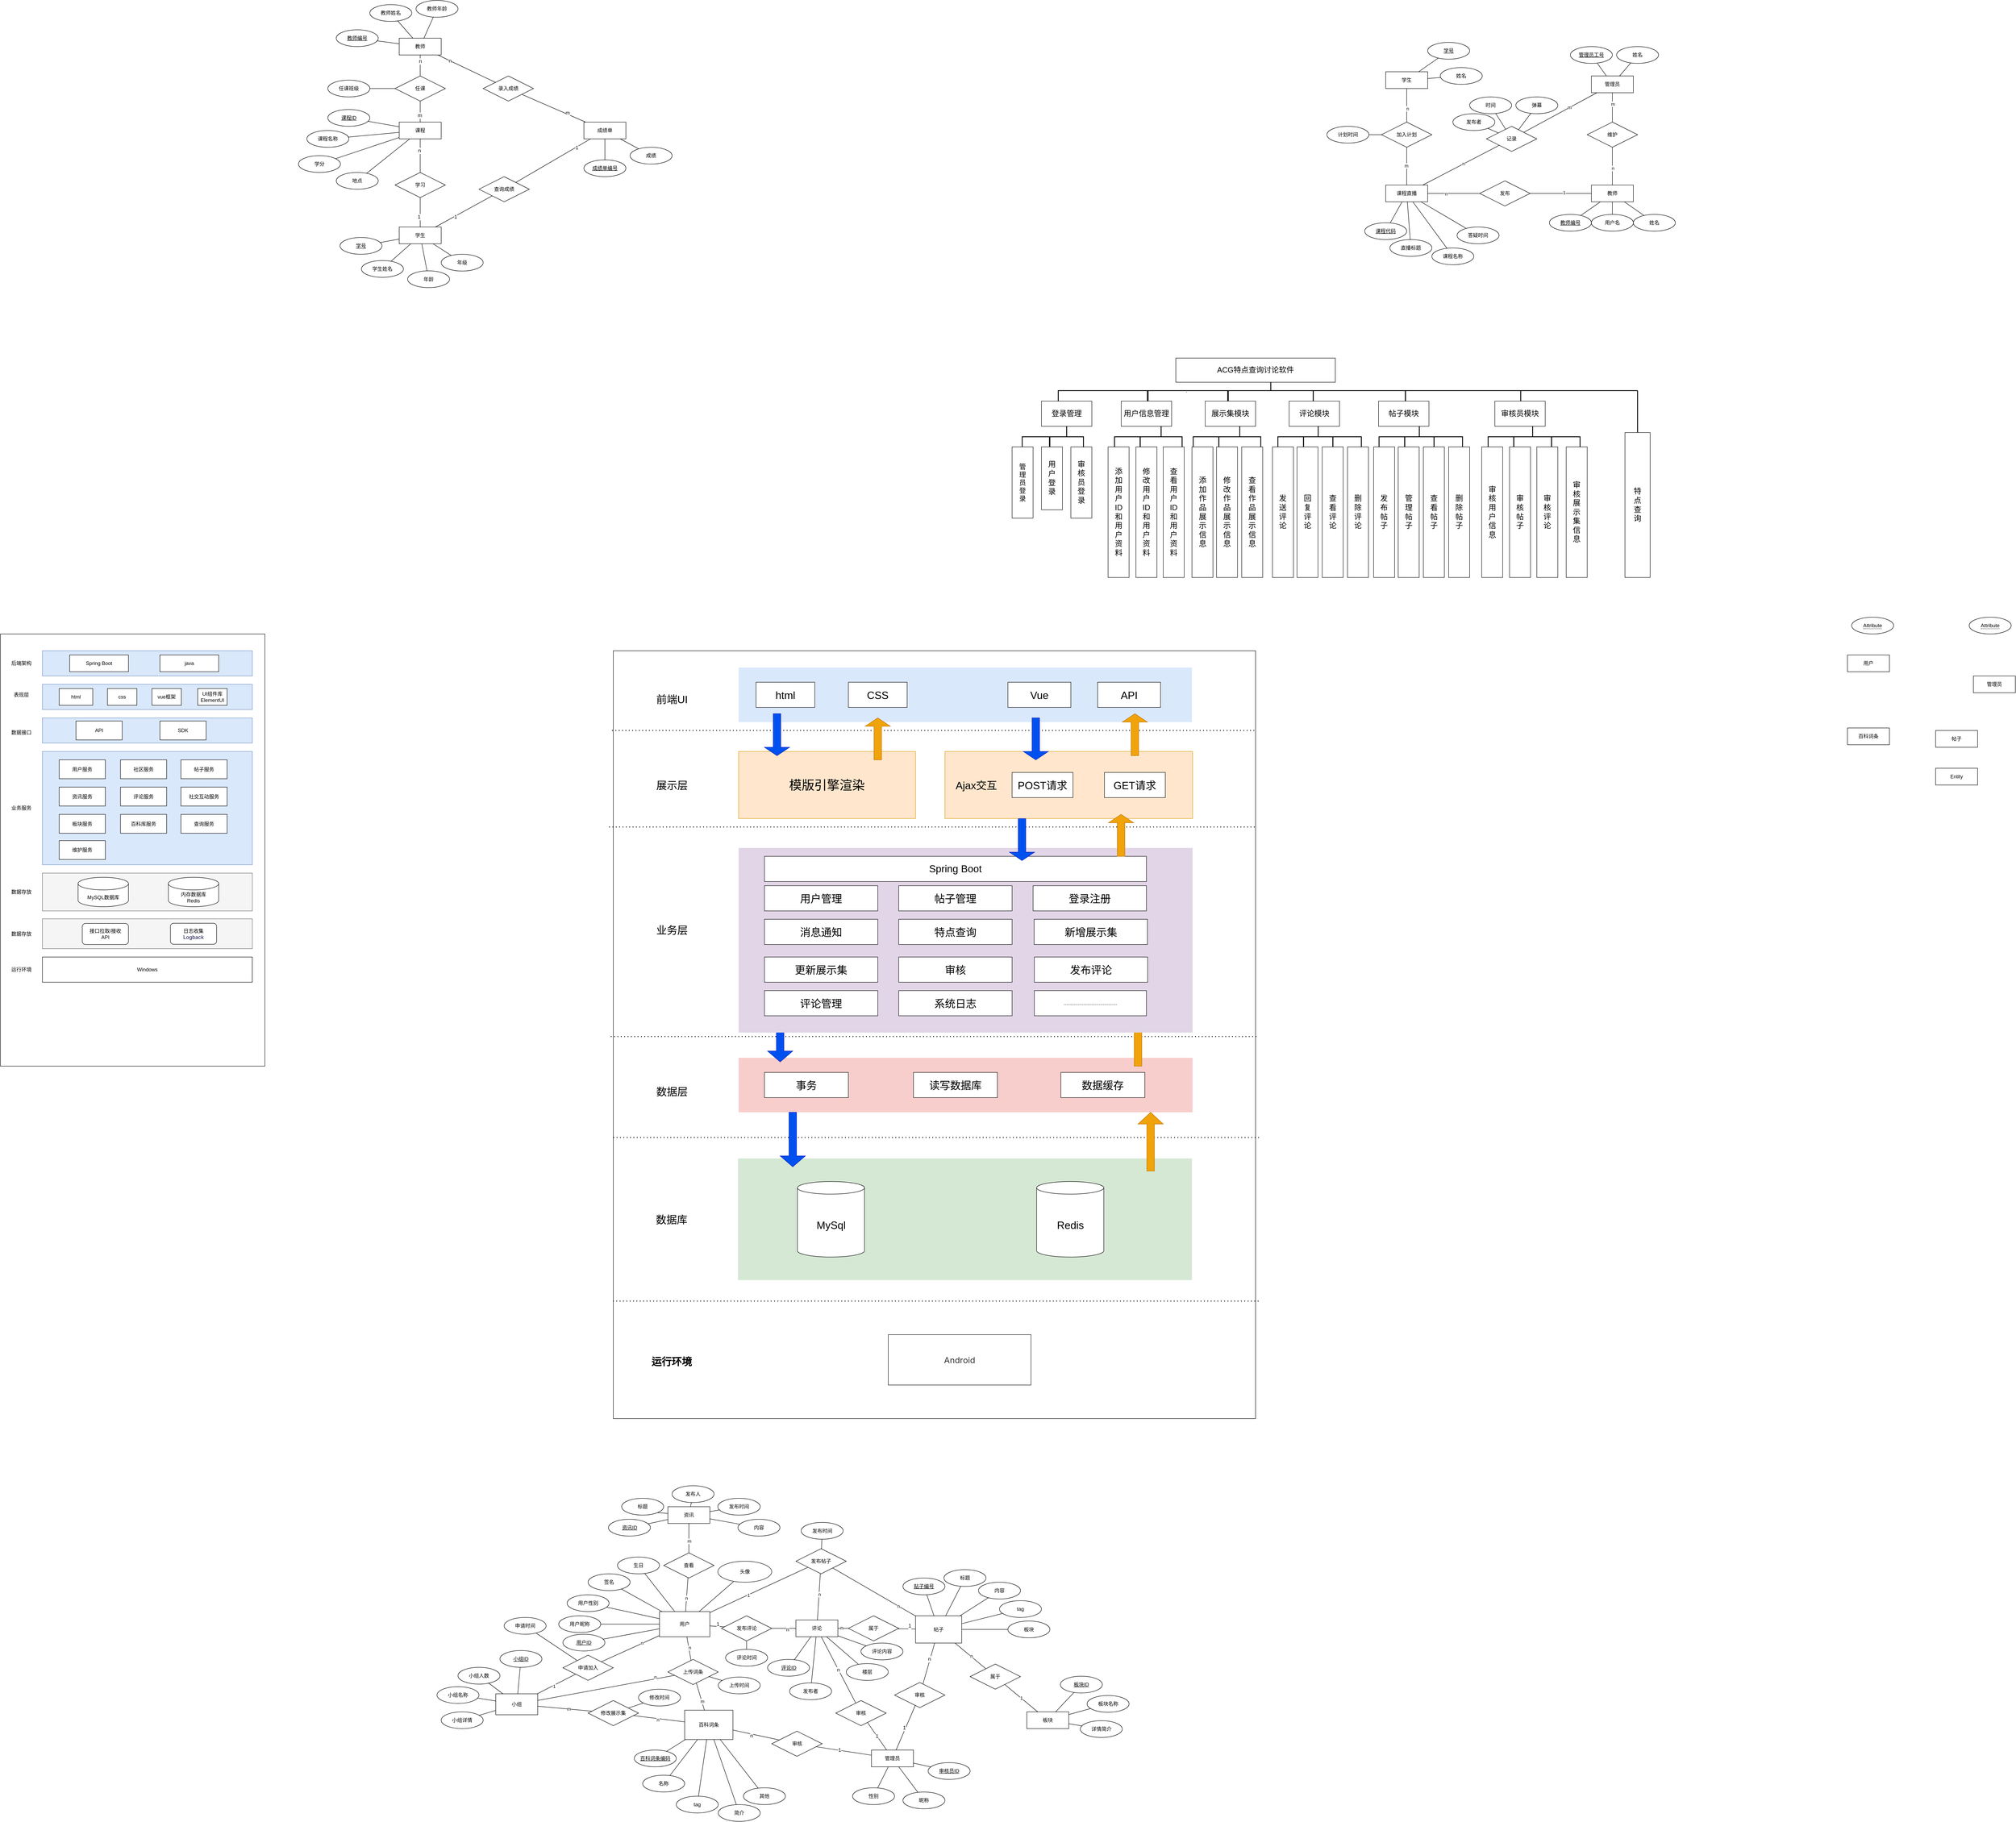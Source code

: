 <mxfile version="25.0.3">
  <diagram name="第 1 页" id="vnE6r9n9mOiBeiEeXdWy">
    <mxGraphModel dx="5006" dy="2113" grid="1" gridSize="10" guides="1" tooltips="1" connect="1" arrows="1" fold="1" page="1" pageScale="1" pageWidth="827" pageHeight="1169" math="0" shadow="0">
      <root>
        <mxCell id="0" />
        <mxCell id="1" parent="0" />
        <mxCell id="IppJ20PVIi7csmwHOfzA-1" value="学生" style="whiteSpace=wrap;html=1;align=center;" parent="1" vertex="1">
          <mxGeometry x="10" y="150" width="100" height="40" as="geometry" />
        </mxCell>
        <mxCell id="IppJ20PVIi7csmwHOfzA-2" value="教师" style="whiteSpace=wrap;html=1;align=center;" parent="1" vertex="1">
          <mxGeometry x="500" y="420" width="100" height="40" as="geometry" />
        </mxCell>
        <mxCell id="IppJ20PVIi7csmwHOfzA-3" value="课程直播" style="whiteSpace=wrap;html=1;align=center;" parent="1" vertex="1">
          <mxGeometry x="10" y="420" width="100" height="40" as="geometry" />
        </mxCell>
        <mxCell id="IppJ20PVIi7csmwHOfzA-4" value="姓名" style="ellipse;whiteSpace=wrap;html=1;align=center;" parent="1" vertex="1">
          <mxGeometry x="140" y="140" width="100" height="40" as="geometry" />
        </mxCell>
        <mxCell id="IppJ20PVIi7csmwHOfzA-5" value="学号" style="ellipse;whiteSpace=wrap;html=1;align=center;fontStyle=4;" parent="1" vertex="1">
          <mxGeometry x="110" y="80" width="100" height="40" as="geometry" />
        </mxCell>
        <mxCell id="IppJ20PVIi7csmwHOfzA-6" value="" style="endArrow=none;html=1;rounded=0;" parent="1" source="IppJ20PVIi7csmwHOfzA-5" target="IppJ20PVIi7csmwHOfzA-1" edge="1">
          <mxGeometry relative="1" as="geometry">
            <mxPoint x="150" y="250" as="sourcePoint" />
            <mxPoint x="310" y="250" as="targetPoint" />
          </mxGeometry>
        </mxCell>
        <mxCell id="IppJ20PVIi7csmwHOfzA-7" value="" style="endArrow=none;html=1;rounded=0;" parent="1" source="IppJ20PVIi7csmwHOfzA-4" target="IppJ20PVIi7csmwHOfzA-1" edge="1">
          <mxGeometry relative="1" as="geometry">
            <mxPoint x="150" y="250" as="sourcePoint" />
            <mxPoint x="310" y="250" as="targetPoint" />
          </mxGeometry>
        </mxCell>
        <mxCell id="IppJ20PVIi7csmwHOfzA-8" value="加入计划" style="shape=rhombus;perimeter=rhombusPerimeter;whiteSpace=wrap;html=1;align=center;" parent="1" vertex="1">
          <mxGeometry y="270" width="120" height="60" as="geometry" />
        </mxCell>
        <mxCell id="IppJ20PVIi7csmwHOfzA-9" value="发布" style="shape=rhombus;perimeter=rhombusPerimeter;whiteSpace=wrap;html=1;align=center;" parent="1" vertex="1">
          <mxGeometry x="234" y="410" width="120" height="60" as="geometry" />
        </mxCell>
        <mxCell id="IppJ20PVIi7csmwHOfzA-10" value="" style="endArrow=none;html=1;rounded=0;" parent="1" source="IppJ20PVIi7csmwHOfzA-8" target="IppJ20PVIi7csmwHOfzA-1" edge="1">
          <mxGeometry relative="1" as="geometry">
            <mxPoint x="130" y="400" as="sourcePoint" />
            <mxPoint x="290" y="400" as="targetPoint" />
          </mxGeometry>
        </mxCell>
        <mxCell id="IppJ20PVIi7csmwHOfzA-28" value="n" style="edgeLabel;html=1;align=center;verticalAlign=middle;resizable=0;points=[];" parent="IppJ20PVIi7csmwHOfzA-10" vertex="1" connectable="0">
          <mxGeometry x="-0.2" y="-2" relative="1" as="geometry">
            <mxPoint as="offset" />
          </mxGeometry>
        </mxCell>
        <mxCell id="IppJ20PVIi7csmwHOfzA-11" value="" style="endArrow=none;html=1;rounded=0;" parent="1" source="IppJ20PVIi7csmwHOfzA-3" target="IppJ20PVIi7csmwHOfzA-8" edge="1">
          <mxGeometry relative="1" as="geometry">
            <mxPoint x="270" y="410" as="sourcePoint" />
            <mxPoint x="430" y="410" as="targetPoint" />
          </mxGeometry>
        </mxCell>
        <mxCell id="IppJ20PVIi7csmwHOfzA-29" value="m" style="edgeLabel;html=1;align=center;verticalAlign=middle;resizable=0;points=[];" parent="IppJ20PVIi7csmwHOfzA-11" vertex="1" connectable="0">
          <mxGeometry x="0.022" y="1" relative="1" as="geometry">
            <mxPoint as="offset" />
          </mxGeometry>
        </mxCell>
        <mxCell id="IppJ20PVIi7csmwHOfzA-12" value="" style="endArrow=none;html=1;rounded=0;" parent="1" source="IppJ20PVIi7csmwHOfzA-3" target="IppJ20PVIi7csmwHOfzA-9" edge="1">
          <mxGeometry relative="1" as="geometry">
            <mxPoint x="270" y="410" as="sourcePoint" />
            <mxPoint x="430" y="410" as="targetPoint" />
          </mxGeometry>
        </mxCell>
        <mxCell id="IppJ20PVIi7csmwHOfzA-20" value="n" style="edgeLabel;html=1;align=center;verticalAlign=middle;resizable=0;points=[];" parent="IppJ20PVIi7csmwHOfzA-12" vertex="1" connectable="0">
          <mxGeometry x="-0.29" y="-1" relative="1" as="geometry">
            <mxPoint as="offset" />
          </mxGeometry>
        </mxCell>
        <mxCell id="IppJ20PVIi7csmwHOfzA-13" value="" style="endArrow=none;html=1;rounded=0;" parent="1" source="IppJ20PVIi7csmwHOfzA-9" target="IppJ20PVIi7csmwHOfzA-2" edge="1">
          <mxGeometry relative="1" as="geometry">
            <mxPoint x="270" y="410" as="sourcePoint" />
            <mxPoint x="430" y="410" as="targetPoint" />
          </mxGeometry>
        </mxCell>
        <mxCell id="IppJ20PVIi7csmwHOfzA-19" value="1" style="edgeLabel;html=1;align=center;verticalAlign=middle;resizable=0;points=[];" parent="IppJ20PVIi7csmwHOfzA-13" vertex="1" connectable="0">
          <mxGeometry x="0.11" y="2" relative="1" as="geometry">
            <mxPoint as="offset" />
          </mxGeometry>
        </mxCell>
        <mxCell id="IppJ20PVIi7csmwHOfzA-14" value="管理员" style="whiteSpace=wrap;html=1;align=center;" parent="1" vertex="1">
          <mxGeometry x="500" y="160" width="100" height="40" as="geometry" />
        </mxCell>
        <mxCell id="IppJ20PVIi7csmwHOfzA-15" value="维护" style="shape=rhombus;perimeter=rhombusPerimeter;whiteSpace=wrap;html=1;align=center;" parent="1" vertex="1">
          <mxGeometry x="490" y="270" width="120" height="60" as="geometry" />
        </mxCell>
        <mxCell id="IppJ20PVIi7csmwHOfzA-16" value="" style="endArrow=none;html=1;rounded=0;" parent="1" source="IppJ20PVIi7csmwHOfzA-15" target="IppJ20PVIi7csmwHOfzA-2" edge="1">
          <mxGeometry relative="1" as="geometry">
            <mxPoint x="270" y="410" as="sourcePoint" />
            <mxPoint x="430" y="410" as="targetPoint" />
          </mxGeometry>
        </mxCell>
        <mxCell id="IppJ20PVIi7csmwHOfzA-25" value="n" style="edgeLabel;html=1;align=center;verticalAlign=middle;resizable=0;points=[];" parent="IppJ20PVIi7csmwHOfzA-16" vertex="1" connectable="0">
          <mxGeometry x="0.111" y="1" relative="1" as="geometry">
            <mxPoint as="offset" />
          </mxGeometry>
        </mxCell>
        <mxCell id="IppJ20PVIi7csmwHOfzA-17" value="" style="endArrow=none;html=1;rounded=0;" parent="1" source="IppJ20PVIi7csmwHOfzA-15" target="IppJ20PVIi7csmwHOfzA-14" edge="1">
          <mxGeometry relative="1" as="geometry">
            <mxPoint x="270" y="410" as="sourcePoint" />
            <mxPoint x="430" y="410" as="targetPoint" />
          </mxGeometry>
        </mxCell>
        <mxCell id="IppJ20PVIi7csmwHOfzA-65" value="m" style="edgeLabel;html=1;align=center;verticalAlign=middle;resizable=0;points=[];" parent="IppJ20PVIi7csmwHOfzA-17" vertex="1" connectable="0">
          <mxGeometry x="0.229" y="-1" relative="1" as="geometry">
            <mxPoint as="offset" />
          </mxGeometry>
        </mxCell>
        <mxCell id="IppJ20PVIi7csmwHOfzA-21" value="记录" style="shape=rhombus;perimeter=rhombusPerimeter;whiteSpace=wrap;html=1;align=center;" parent="1" vertex="1">
          <mxGeometry x="250" y="280" width="120" height="60" as="geometry" />
        </mxCell>
        <mxCell id="IppJ20PVIi7csmwHOfzA-22" value="" style="endArrow=none;html=1;rounded=0;" parent="1" source="IppJ20PVIi7csmwHOfzA-21" target="IppJ20PVIi7csmwHOfzA-14" edge="1">
          <mxGeometry relative="1" as="geometry">
            <mxPoint x="270" y="410" as="sourcePoint" />
            <mxPoint x="430" y="410" as="targetPoint" />
          </mxGeometry>
        </mxCell>
        <mxCell id="IppJ20PVIi7csmwHOfzA-66" value="m" style="edgeLabel;html=1;align=center;verticalAlign=middle;resizable=0;points=[];" parent="IppJ20PVIi7csmwHOfzA-22" vertex="1" connectable="0">
          <mxGeometry x="0.245" y="1" relative="1" as="geometry">
            <mxPoint x="1" as="offset" />
          </mxGeometry>
        </mxCell>
        <mxCell id="IppJ20PVIi7csmwHOfzA-23" value="" style="endArrow=none;html=1;rounded=0;" parent="1" source="IppJ20PVIi7csmwHOfzA-3" target="IppJ20PVIi7csmwHOfzA-21" edge="1">
          <mxGeometry relative="1" as="geometry">
            <mxPoint x="270" y="410" as="sourcePoint" />
            <mxPoint x="430" y="410" as="targetPoint" />
          </mxGeometry>
        </mxCell>
        <mxCell id="IppJ20PVIi7csmwHOfzA-27" value="n" style="edgeLabel;html=1;align=center;verticalAlign=middle;resizable=0;points=[];" parent="IppJ20PVIi7csmwHOfzA-23" vertex="1" connectable="0">
          <mxGeometry x="0.07" y="1" relative="1" as="geometry">
            <mxPoint x="-1" as="offset" />
          </mxGeometry>
        </mxCell>
        <mxCell id="IppJ20PVIi7csmwHOfzA-30" value="直播标题" style="ellipse;whiteSpace=wrap;html=1;align=center;" parent="1" vertex="1">
          <mxGeometry x="20" y="550" width="100" height="40" as="geometry" />
        </mxCell>
        <mxCell id="IppJ20PVIi7csmwHOfzA-31" value="课程代码" style="ellipse;whiteSpace=wrap;html=1;align=center;fontStyle=4;" parent="1" vertex="1">
          <mxGeometry x="-40" y="510" width="100" height="40" as="geometry" />
        </mxCell>
        <mxCell id="IppJ20PVIi7csmwHOfzA-34" value="" style="endArrow=none;html=1;rounded=0;" parent="1" source="IppJ20PVIi7csmwHOfzA-31" target="IppJ20PVIi7csmwHOfzA-3" edge="1">
          <mxGeometry relative="1" as="geometry">
            <mxPoint x="20" y="520" as="sourcePoint" />
            <mxPoint x="430" y="410" as="targetPoint" />
          </mxGeometry>
        </mxCell>
        <mxCell id="IppJ20PVIi7csmwHOfzA-35" value="" style="endArrow=none;html=1;rounded=0;" parent="1" source="IppJ20PVIi7csmwHOfzA-3" target="IppJ20PVIi7csmwHOfzA-30" edge="1">
          <mxGeometry relative="1" as="geometry">
            <mxPoint x="270" y="410" as="sourcePoint" />
            <mxPoint x="430" y="410" as="targetPoint" />
          </mxGeometry>
        </mxCell>
        <mxCell id="IppJ20PVIi7csmwHOfzA-37" value="" style="endArrow=none;html=1;rounded=0;" parent="1" source="IppJ20PVIi7csmwHOfzA-21" edge="1">
          <mxGeometry relative="1" as="geometry">
            <mxPoint x="270" y="410" as="sourcePoint" />
            <mxPoint x="253.448" y="284.866" as="targetPoint" />
          </mxGeometry>
        </mxCell>
        <mxCell id="IppJ20PVIi7csmwHOfzA-39" value="时间" style="ellipse;whiteSpace=wrap;html=1;align=center;" parent="1" vertex="1">
          <mxGeometry x="210" y="210" width="100" height="40" as="geometry" />
        </mxCell>
        <mxCell id="IppJ20PVIi7csmwHOfzA-40" value="" style="endArrow=none;html=1;rounded=0;" parent="1" source="IppJ20PVIi7csmwHOfzA-21" target="IppJ20PVIi7csmwHOfzA-39" edge="1">
          <mxGeometry relative="1" as="geometry">
            <mxPoint x="310" y="300" as="sourcePoint" />
            <mxPoint x="430" y="410" as="targetPoint" />
          </mxGeometry>
        </mxCell>
        <mxCell id="IppJ20PVIi7csmwHOfzA-41" value="弹幕" style="ellipse;whiteSpace=wrap;html=1;align=center;" parent="1" vertex="1">
          <mxGeometry x="320" y="210" width="100" height="40" as="geometry" />
        </mxCell>
        <mxCell id="IppJ20PVIi7csmwHOfzA-42" value="" style="endArrow=none;html=1;rounded=0;" parent="1" source="IppJ20PVIi7csmwHOfzA-21" target="IppJ20PVIi7csmwHOfzA-41" edge="1">
          <mxGeometry relative="1" as="geometry">
            <mxPoint x="270" y="410" as="sourcePoint" />
            <mxPoint x="430" y="410" as="targetPoint" />
          </mxGeometry>
        </mxCell>
        <mxCell id="IppJ20PVIi7csmwHOfzA-43" value="教师编号" style="ellipse;whiteSpace=wrap;html=1;align=center;fontStyle=4;" parent="1" vertex="1">
          <mxGeometry x="400" y="490" width="100" height="40" as="geometry" />
        </mxCell>
        <mxCell id="IppJ20PVIi7csmwHOfzA-44" value="姓名" style="ellipse;whiteSpace=wrap;html=1;align=center;" parent="1" vertex="1">
          <mxGeometry x="600" y="490" width="100" height="40" as="geometry" />
        </mxCell>
        <mxCell id="IppJ20PVIi7csmwHOfzA-45" value="" style="endArrow=none;html=1;rounded=0;" parent="1" source="IppJ20PVIi7csmwHOfzA-43" target="IppJ20PVIi7csmwHOfzA-2" edge="1">
          <mxGeometry relative="1" as="geometry">
            <mxPoint x="270" y="410" as="sourcePoint" />
            <mxPoint x="430" y="410" as="targetPoint" />
          </mxGeometry>
        </mxCell>
        <mxCell id="IppJ20PVIi7csmwHOfzA-46" value="" style="endArrow=none;html=1;rounded=0;" parent="1" source="IppJ20PVIi7csmwHOfzA-44" target="IppJ20PVIi7csmwHOfzA-2" edge="1">
          <mxGeometry relative="1" as="geometry">
            <mxPoint x="270" y="410" as="sourcePoint" />
            <mxPoint x="430" y="410" as="targetPoint" />
          </mxGeometry>
        </mxCell>
        <mxCell id="IppJ20PVIi7csmwHOfzA-47" value="管理员工号" style="ellipse;whiteSpace=wrap;html=1;align=center;fontStyle=4;" parent="1" vertex="1">
          <mxGeometry x="450" y="90" width="100" height="40" as="geometry" />
        </mxCell>
        <mxCell id="IppJ20PVIi7csmwHOfzA-48" value="姓名" style="ellipse;whiteSpace=wrap;html=1;align=center;" parent="1" vertex="1">
          <mxGeometry x="560" y="90" width="100" height="40" as="geometry" />
        </mxCell>
        <mxCell id="IppJ20PVIi7csmwHOfzA-49" value="" style="endArrow=none;html=1;rounded=0;" parent="1" source="IppJ20PVIi7csmwHOfzA-14" target="IppJ20PVIi7csmwHOfzA-47" edge="1">
          <mxGeometry relative="1" as="geometry">
            <mxPoint x="270" y="410" as="sourcePoint" />
            <mxPoint x="430" y="410" as="targetPoint" />
          </mxGeometry>
        </mxCell>
        <mxCell id="IppJ20PVIi7csmwHOfzA-50" value="" style="endArrow=none;html=1;rounded=0;" parent="1" source="IppJ20PVIi7csmwHOfzA-14" target="IppJ20PVIi7csmwHOfzA-48" edge="1">
          <mxGeometry relative="1" as="geometry">
            <mxPoint x="270" y="410" as="sourcePoint" />
            <mxPoint x="430" y="410" as="targetPoint" />
          </mxGeometry>
        </mxCell>
        <mxCell id="IppJ20PVIi7csmwHOfzA-52" value="用户名" style="ellipse;whiteSpace=wrap;html=1;align=center;" parent="1" vertex="1">
          <mxGeometry x="500" y="490" width="100" height="40" as="geometry" />
        </mxCell>
        <mxCell id="IppJ20PVIi7csmwHOfzA-53" value="" style="endArrow=none;html=1;rounded=0;" parent="1" source="IppJ20PVIi7csmwHOfzA-52" target="IppJ20PVIi7csmwHOfzA-2" edge="1">
          <mxGeometry relative="1" as="geometry">
            <mxPoint x="270" y="410" as="sourcePoint" />
            <mxPoint x="430" y="410" as="targetPoint" />
          </mxGeometry>
        </mxCell>
        <mxCell id="IppJ20PVIi7csmwHOfzA-54" value="课程名称" style="ellipse;whiteSpace=wrap;html=1;align=center;" parent="1" vertex="1">
          <mxGeometry x="120" y="570" width="100" height="40" as="geometry" />
        </mxCell>
        <mxCell id="IppJ20PVIi7csmwHOfzA-55" value="" style="endArrow=none;html=1;rounded=0;" parent="1" source="IppJ20PVIi7csmwHOfzA-3" target="IppJ20PVIi7csmwHOfzA-54" edge="1">
          <mxGeometry relative="1" as="geometry">
            <mxPoint x="270" y="410" as="sourcePoint" />
            <mxPoint x="430" y="410" as="targetPoint" />
          </mxGeometry>
        </mxCell>
        <mxCell id="IppJ20PVIi7csmwHOfzA-56" value="答疑时间" style="ellipse;whiteSpace=wrap;html=1;align=center;" parent="1" vertex="1">
          <mxGeometry x="180" y="520" width="100" height="40" as="geometry" />
        </mxCell>
        <mxCell id="IppJ20PVIi7csmwHOfzA-57" value="" style="endArrow=none;html=1;rounded=0;" parent="1" source="IppJ20PVIi7csmwHOfzA-3" target="IppJ20PVIi7csmwHOfzA-56" edge="1">
          <mxGeometry relative="1" as="geometry">
            <mxPoint x="270" y="410" as="sourcePoint" />
            <mxPoint x="430" y="410" as="targetPoint" />
          </mxGeometry>
        </mxCell>
        <mxCell id="IppJ20PVIi7csmwHOfzA-63" value="发布者" style="ellipse;whiteSpace=wrap;html=1;align=center;" parent="1" vertex="1">
          <mxGeometry x="170" y="250" width="100" height="40" as="geometry" />
        </mxCell>
        <mxCell id="IppJ20PVIi7csmwHOfzA-67" value="计划时间" style="ellipse;whiteSpace=wrap;html=1;align=center;" parent="1" vertex="1">
          <mxGeometry x="-130" y="280" width="100" height="40" as="geometry" />
        </mxCell>
        <mxCell id="IppJ20PVIi7csmwHOfzA-68" value="" style="endArrow=none;html=1;rounded=0;" parent="1" source="IppJ20PVIi7csmwHOfzA-8" target="IppJ20PVIi7csmwHOfzA-67" edge="1">
          <mxGeometry relative="1" as="geometry">
            <mxPoint x="270" y="410" as="sourcePoint" />
            <mxPoint x="430" y="410" as="targetPoint" />
          </mxGeometry>
        </mxCell>
        <mxCell id="NUyhCIWa_HII1lubX2qK-3" value="&lt;font style=&quot;font-size: 18px;&quot;&gt;登录管理&lt;/font&gt;" style="rounded=0;whiteSpace=wrap;html=1;" parent="1" vertex="1">
          <mxGeometry x="-810" y="935" width="120" height="60" as="geometry" />
        </mxCell>
        <mxCell id="NUyhCIWa_HII1lubX2qK-4" value="&lt;font style=&quot;font-size: 18px;&quot;&gt;用户信息管理&lt;/font&gt;" style="rounded=0;whiteSpace=wrap;html=1;" parent="1" vertex="1">
          <mxGeometry x="-620" y="935" width="120" height="60" as="geometry" />
        </mxCell>
        <mxCell id="NUyhCIWa_HII1lubX2qK-7" value="&lt;font style=&quot;font-size: 18px;&quot;&gt;评论模块&lt;/font&gt;" style="rounded=0;whiteSpace=wrap;html=1;" parent="1" vertex="1">
          <mxGeometry x="-220" y="935" width="120" height="60" as="geometry" />
        </mxCell>
        <mxCell id="NUyhCIWa_HII1lubX2qK-8" value="&lt;font style=&quot;font-size: 18px;&quot;&gt;帖子模块&lt;/font&gt;" style="rounded=0;whiteSpace=wrap;html=1;" parent="1" vertex="1">
          <mxGeometry x="-7" y="935" width="120" height="60" as="geometry" />
        </mxCell>
        <mxCell id="NUyhCIWa_HII1lubX2qK-10" value="&lt;font style=&quot;font-size: 18px;&quot;&gt;审核员模块&lt;/font&gt;" style="rounded=0;whiteSpace=wrap;html=1;" parent="1" vertex="1">
          <mxGeometry x="270" y="935" width="120" height="60" as="geometry" />
        </mxCell>
        <mxCell id="NUyhCIWa_HII1lubX2qK-13" value="" style="strokeWidth=2;html=1;shape=mxgraph.flowchart.annotation_2;align=left;labelPosition=right;pointerEvents=1;rotation=90;" parent="1" vertex="1">
          <mxGeometry x="-288.75" y="808.75" width="50" height="202.5" as="geometry" />
        </mxCell>
        <mxCell id="NUyhCIWa_HII1lubX2qK-2" value="&lt;font style=&quot;font-size: 18px;&quot;&gt;ACG特点查询讨论软件&lt;/font&gt;" style="rounded=0;whiteSpace=wrap;html=1;" parent="1" vertex="1">
          <mxGeometry x="-490" y="832.5" width="380" height="57.5" as="geometry" />
        </mxCell>
        <mxCell id="NUyhCIWa_HII1lubX2qK-14" value="" style="strokeWidth=2;html=1;shape=mxgraph.flowchart.annotation_1;align=left;pointerEvents=1;rotation=90;" parent="1" vertex="1">
          <mxGeometry x="-65.27" y="812.58" width="25" height="219.84" as="geometry" />
        </mxCell>
        <mxCell id="NUyhCIWa_HII1lubX2qK-16" value="" style="strokeWidth=2;html=1;shape=mxgraph.flowchart.annotation_1;align=left;pointerEvents=1;rotation=90;" parent="1" vertex="1">
          <mxGeometry x="181.73" y="785.08" width="25" height="274.85" as="geometry" />
        </mxCell>
        <mxCell id="NUyhCIWa_HII1lubX2qK-17" value="." style="strokeWidth=2;html=1;shape=mxgraph.flowchart.annotation_1;align=left;pointerEvents=1;rotation=90;" parent="1" vertex="1">
          <mxGeometry x="-473.65" y="827.66" width="25" height="189.69" as="geometry" />
        </mxCell>
        <mxCell id="NUyhCIWa_HII1lubX2qK-6" value="&lt;font style=&quot;font-size: 18px;&quot;&gt;展示集模块&lt;/font&gt;" style="rounded=0;whiteSpace=wrap;html=1;" parent="1" vertex="1">
          <mxGeometry x="-420" y="935" width="120" height="60" as="geometry" />
        </mxCell>
        <mxCell id="NUyhCIWa_HII1lubX2qK-18" value="" style="strokeWidth=2;html=1;shape=mxgraph.flowchart.annotation_1;align=left;pointerEvents=1;rotation=90;" parent="1" vertex="1">
          <mxGeometry x="-676.32" y="816.33" width="25" height="212.35" as="geometry" />
        </mxCell>
        <mxCell id="NUyhCIWa_HII1lubX2qK-22" value="&lt;font style=&quot;font-size: 18px;&quot;&gt;审&lt;/font&gt;&lt;div&gt;&lt;font style=&quot;font-size: 18px;&quot;&gt;核&lt;/font&gt;&lt;/div&gt;&lt;div&gt;&lt;font style=&quot;font-size: 18px;&quot;&gt;员&lt;/font&gt;&lt;/div&gt;&lt;div&gt;&lt;font style=&quot;font-size: 18px;&quot;&gt;登&lt;/font&gt;&lt;/div&gt;&lt;div&gt;&lt;font style=&quot;font-size: 18px;&quot;&gt;录&lt;/font&gt;&lt;/div&gt;" style="rounded=0;whiteSpace=wrap;html=1;" parent="1" vertex="1">
          <mxGeometry x="-740" y="1044" width="50" height="170" as="geometry" />
        </mxCell>
        <mxCell id="NUyhCIWa_HII1lubX2qK-23" value="" style="strokeWidth=2;html=1;shape=mxgraph.flowchart.annotation_2;align=left;labelPosition=right;pointerEvents=1;rotation=90;" parent="1" vertex="1">
          <mxGeometry x="-775" y="980" width="50" height="80" as="geometry" />
        </mxCell>
        <mxCell id="NUyhCIWa_HII1lubX2qK-24" value="" style="strokeWidth=2;html=1;shape=mxgraph.flowchart.annotation_1;align=left;pointerEvents=1;rotation=90;" parent="1" vertex="1">
          <mxGeometry x="-838.5" y="1002.5" width="30" height="65" as="geometry" />
        </mxCell>
        <mxCell id="NUyhCIWa_HII1lubX2qK-21" value="&lt;font style=&quot;font-size: 18px;&quot;&gt;用&lt;/font&gt;&lt;div&gt;&lt;font style=&quot;font-size: 18px;&quot;&gt;户&lt;/font&gt;&lt;/div&gt;&lt;div&gt;&lt;font style=&quot;font-size: 18px;&quot;&gt;登&lt;/font&gt;&lt;/div&gt;&lt;div&gt;&lt;font style=&quot;font-size: 18px;&quot;&gt;录&lt;/font&gt;&lt;/div&gt;" style="rounded=0;whiteSpace=wrap;html=1;" parent="1" vertex="1">
          <mxGeometry x="-810" y="1044" width="50" height="150" as="geometry" />
        </mxCell>
        <mxCell id="NUyhCIWa_HII1lubX2qK-20" value="&lt;font style=&quot;font-size: 16px;&quot;&gt;管&lt;/font&gt;&lt;div style=&quot;font-size: 16px;&quot;&gt;&lt;font style=&quot;font-size: 16px;&quot;&gt;理&lt;/font&gt;&lt;/div&gt;&lt;div style=&quot;font-size: 16px;&quot;&gt;&lt;font style=&quot;font-size: 16px;&quot;&gt;员&lt;/font&gt;&lt;/div&gt;&lt;div style=&quot;font-size: 16px;&quot;&gt;&lt;font style=&quot;font-size: 16px;&quot;&gt;登&lt;/font&gt;&lt;/div&gt;&lt;div style=&quot;font-size: 16px;&quot;&gt;&lt;font style=&quot;font-size: 16px;&quot;&gt;录&lt;/font&gt;&lt;/div&gt;" style="rounded=0;whiteSpace=wrap;html=1;" parent="1" vertex="1">
          <mxGeometry x="-880" y="1044" width="50" height="170" as="geometry" />
        </mxCell>
        <mxCell id="NUyhCIWa_HII1lubX2qK-31" value="" style="strokeWidth=2;html=1;shape=mxgraph.flowchart.annotation_2;align=left;labelPosition=right;pointerEvents=1;rotation=90;" parent="1" vertex="1">
          <mxGeometry x="-550" y="970" width="50" height="100" as="geometry" />
        </mxCell>
        <mxCell id="NUyhCIWa_HII1lubX2qK-30" value="&lt;span style=&quot;font-size: 18px;&quot;&gt;查&lt;/span&gt;&lt;div&gt;&lt;span style=&quot;font-size: 18px;&quot;&gt;看&lt;/span&gt;&lt;br&gt;&lt;div style=&quot;font-size: 18px;&quot;&gt;&lt;font style=&quot;font-size: 18px;&quot;&gt;用&lt;/font&gt;&lt;/div&gt;&lt;div style=&quot;font-size: 18px;&quot;&gt;&lt;font style=&quot;font-size: 18px;&quot;&gt;户&lt;/font&gt;&lt;/div&gt;&lt;div style=&quot;font-size: 18px;&quot;&gt;&lt;font style=&quot;font-size: 18px;&quot;&gt;ID&lt;/font&gt;&lt;/div&gt;&lt;div style=&quot;font-size: 18px;&quot;&gt;&lt;font style=&quot;font-size: 18px;&quot;&gt;和&lt;/font&gt;&lt;/div&gt;&lt;div style=&quot;font-size: 18px;&quot;&gt;&lt;font style=&quot;font-size: 18px;&quot;&gt;用&lt;/font&gt;&lt;/div&gt;&lt;div style=&quot;font-size: 18px;&quot;&gt;&lt;font style=&quot;font-size: 18px;&quot;&gt;户&lt;/font&gt;&lt;/div&gt;&lt;div style=&quot;font-size: 18px;&quot;&gt;&lt;font style=&quot;font-size: 18px;&quot;&gt;资&lt;/font&gt;&lt;/div&gt;&lt;div style=&quot;font-size: 18px;&quot;&gt;&lt;font style=&quot;font-size: 18px;&quot;&gt;料&lt;/font&gt;&lt;/div&gt;&lt;/div&gt;" style="rounded=0;whiteSpace=wrap;html=1;" parent="1" vertex="1">
          <mxGeometry x="-520" y="1044" width="50" height="311.32" as="geometry" />
        </mxCell>
        <mxCell id="NUyhCIWa_HII1lubX2qK-32" value="" style="strokeWidth=2;html=1;shape=mxgraph.flowchart.annotation_1;align=left;pointerEvents=1;rotation=90;" parent="1" vertex="1">
          <mxGeometry x="-620.37" y="1004.38" width="30" height="61.25" as="geometry" />
        </mxCell>
        <mxCell id="NUyhCIWa_HII1lubX2qK-28" value="&lt;span style=&quot;font-size: 18px;&quot;&gt;修&lt;/span&gt;&lt;div&gt;&lt;span style=&quot;font-size: 18px;&quot;&gt;改&lt;/span&gt;&lt;br&gt;&lt;div style=&quot;font-size: 18px;&quot;&gt;&lt;font style=&quot;font-size: 18px;&quot;&gt;用&lt;/font&gt;&lt;/div&gt;&lt;div style=&quot;font-size: 18px;&quot;&gt;&lt;font style=&quot;font-size: 18px;&quot;&gt;户&lt;/font&gt;&lt;/div&gt;&lt;div style=&quot;font-size: 18px;&quot;&gt;&lt;font style=&quot;font-size: 18px;&quot;&gt;ID&lt;/font&gt;&lt;/div&gt;&lt;div style=&quot;font-size: 18px;&quot;&gt;&lt;font style=&quot;font-size: 18px;&quot;&gt;和&lt;/font&gt;&lt;/div&gt;&lt;div style=&quot;font-size: 18px;&quot;&gt;&lt;font style=&quot;font-size: 18px;&quot;&gt;用&lt;/font&gt;&lt;/div&gt;&lt;div style=&quot;font-size: 18px;&quot;&gt;&lt;font style=&quot;font-size: 18px;&quot;&gt;户&lt;/font&gt;&lt;/div&gt;&lt;div style=&quot;font-size: 18px;&quot;&gt;&lt;font style=&quot;font-size: 18px;&quot;&gt;资&lt;/font&gt;&lt;/div&gt;&lt;div style=&quot;font-size: 18px;&quot;&gt;&lt;font style=&quot;font-size: 18px;&quot;&gt;料&lt;/font&gt;&lt;/div&gt;&lt;/div&gt;" style="rounded=0;whiteSpace=wrap;html=1;" parent="1" vertex="1">
          <mxGeometry x="-585" y="1044" width="50" height="311.32" as="geometry" />
        </mxCell>
        <mxCell id="NUyhCIWa_HII1lubX2qK-25" value="&lt;font style=&quot;font-size: 18px;&quot;&gt;添&lt;/font&gt;&lt;div style=&quot;font-size: 18px;&quot;&gt;&lt;font style=&quot;font-size: 18px;&quot;&gt;加&lt;/font&gt;&lt;/div&gt;&lt;div style=&quot;font-size: 18px;&quot;&gt;&lt;font style=&quot;font-size: 18px;&quot;&gt;用&lt;/font&gt;&lt;/div&gt;&lt;div style=&quot;font-size: 18px;&quot;&gt;&lt;font style=&quot;font-size: 18px;&quot;&gt;户&lt;/font&gt;&lt;/div&gt;&lt;div style=&quot;font-size: 18px;&quot;&gt;&lt;font style=&quot;font-size: 18px;&quot;&gt;ID&lt;/font&gt;&lt;/div&gt;&lt;div style=&quot;font-size: 18px;&quot;&gt;&lt;font style=&quot;font-size: 18px;&quot;&gt;和&lt;/font&gt;&lt;/div&gt;&lt;div style=&quot;font-size: 18px;&quot;&gt;&lt;font style=&quot;font-size: 18px;&quot;&gt;用&lt;/font&gt;&lt;/div&gt;&lt;div style=&quot;font-size: 18px;&quot;&gt;&lt;font style=&quot;font-size: 18px;&quot;&gt;户&lt;/font&gt;&lt;/div&gt;&lt;div style=&quot;font-size: 18px;&quot;&gt;&lt;font style=&quot;font-size: 18px;&quot;&gt;资&lt;/font&gt;&lt;/div&gt;&lt;div style=&quot;font-size: 18px;&quot;&gt;&lt;font style=&quot;font-size: 18px;&quot;&gt;料&lt;/font&gt;&lt;/div&gt;" style="rounded=0;whiteSpace=wrap;html=1;" parent="1" vertex="1">
          <mxGeometry x="-651.32" y="1044" width="50" height="311.32" as="geometry" />
        </mxCell>
        <mxCell id="NUyhCIWa_HII1lubX2qK-36" value="" style="strokeWidth=2;html=1;shape=mxgraph.flowchart.annotation_2;align=left;labelPosition=right;pointerEvents=1;rotation=90;" parent="1" vertex="1">
          <mxGeometry x="-362.63" y="970" width="50" height="100" as="geometry" />
        </mxCell>
        <mxCell id="NUyhCIWa_HII1lubX2qK-37" value="" style="strokeWidth=2;html=1;shape=mxgraph.flowchart.annotation_1;align=left;pointerEvents=1;rotation=90;" parent="1" vertex="1">
          <mxGeometry x="-433" y="1004.38" width="30" height="61.25" as="geometry" />
        </mxCell>
        <mxCell id="NUyhCIWa_HII1lubX2qK-33" value="&lt;font style=&quot;font-size: 18px;&quot;&gt;添&lt;/font&gt;&lt;div style=&quot;font-size: 18px;&quot;&gt;&lt;font style=&quot;font-size: 18px;&quot;&gt;加&lt;/font&gt;&lt;/div&gt;&lt;div style=&quot;font-size: 18px;&quot;&gt;&lt;font style=&quot;font-size: 18px;&quot;&gt;作&lt;/font&gt;&lt;/div&gt;&lt;div style=&quot;font-size: 18px;&quot;&gt;&lt;font style=&quot;font-size: 18px;&quot;&gt;品&lt;/font&gt;&lt;/div&gt;&lt;div style=&quot;font-size: 18px;&quot;&gt;&lt;font style=&quot;font-size: 18px;&quot;&gt;展&lt;/font&gt;&lt;/div&gt;&lt;div style=&quot;font-size: 18px;&quot;&gt;&lt;font style=&quot;font-size: 18px;&quot;&gt;示&lt;/font&gt;&lt;/div&gt;&lt;div style=&quot;font-size: 18px;&quot;&gt;&lt;font style=&quot;font-size: 18px;&quot;&gt;信&lt;/font&gt;&lt;/div&gt;&lt;div style=&quot;font-size: 18px;&quot;&gt;&lt;font style=&quot;font-size: 18px;&quot;&gt;息&lt;/font&gt;&lt;/div&gt;" style="rounded=0;whiteSpace=wrap;html=1;" parent="1" vertex="1">
          <mxGeometry x="-451.5" y="1044" width="50" height="311.32" as="geometry" />
        </mxCell>
        <mxCell id="NUyhCIWa_HII1lubX2qK-34" value="&lt;span style=&quot;font-size: 18px;&quot;&gt;修&lt;/span&gt;&lt;div&gt;&lt;span style=&quot;font-size: 18px;&quot;&gt;改&lt;/span&gt;&lt;br&gt;&lt;div style=&quot;font-size: 18px;&quot;&gt;&lt;font style=&quot;font-size: 18px;&quot;&gt;作&lt;/font&gt;&lt;/div&gt;&lt;div style=&quot;font-size: 18px;&quot;&gt;&lt;font style=&quot;font-size: 18px;&quot;&gt;品&lt;/font&gt;&lt;/div&gt;&lt;div style=&quot;font-size: 18px;&quot;&gt;&lt;font style=&quot;font-size: 18px;&quot;&gt;展&lt;/font&gt;&lt;/div&gt;&lt;div style=&quot;font-size: 18px;&quot;&gt;&lt;font style=&quot;font-size: 18px;&quot;&gt;示&lt;/font&gt;&lt;/div&gt;&lt;div style=&quot;font-size: 18px;&quot;&gt;&lt;font style=&quot;font-size: 18px;&quot;&gt;信&lt;/font&gt;&lt;/div&gt;&lt;div style=&quot;font-size: 18px;&quot;&gt;&lt;font style=&quot;font-size: 18px;&quot;&gt;息&lt;/font&gt;&lt;/div&gt;&lt;/div&gt;" style="rounded=0;whiteSpace=wrap;html=1;" parent="1" vertex="1">
          <mxGeometry x="-393" y="1044" width="50" height="311.32" as="geometry" />
        </mxCell>
        <mxCell id="NUyhCIWa_HII1lubX2qK-35" value="&lt;span style=&quot;font-size: 18px;&quot;&gt;查&lt;/span&gt;&lt;div&gt;&lt;span style=&quot;font-size: 18px;&quot;&gt;看&lt;/span&gt;&lt;br&gt;&lt;div style=&quot;font-size: 18px;&quot;&gt;&lt;font style=&quot;font-size: 18px;&quot;&gt;作&lt;/font&gt;&lt;/div&gt;&lt;div style=&quot;font-size: 18px;&quot;&gt;&lt;font style=&quot;font-size: 18px;&quot;&gt;品&lt;/font&gt;&lt;/div&gt;&lt;div style=&quot;font-size: 18px;&quot;&gt;&lt;font style=&quot;font-size: 18px;&quot;&gt;展&lt;/font&gt;&lt;/div&gt;&lt;div style=&quot;font-size: 18px;&quot;&gt;&lt;font style=&quot;font-size: 18px;&quot;&gt;示&lt;/font&gt;&lt;/div&gt;&lt;div style=&quot;font-size: 18px;&quot;&gt;&lt;font style=&quot;font-size: 18px;&quot;&gt;信&lt;/font&gt;&lt;/div&gt;&lt;div style=&quot;font-size: 18px;&quot;&gt;&lt;font style=&quot;font-size: 18px;&quot;&gt;息&lt;/font&gt;&lt;/div&gt;&lt;/div&gt;" style="rounded=0;whiteSpace=wrap;html=1;" parent="1" vertex="1">
          <mxGeometry x="-333" y="1044" width="50" height="311.32" as="geometry" />
        </mxCell>
        <mxCell id="NUyhCIWa_HII1lubX2qK-42" value="" style="strokeWidth=2;html=1;shape=mxgraph.flowchart.annotation_2;align=left;labelPosition=right;pointerEvents=1;rotation=90;" parent="1" vertex="1">
          <mxGeometry x="-175.88" y="985" width="50" height="70" as="geometry" />
        </mxCell>
        <mxCell id="NUyhCIWa_HII1lubX2qK-43" value="" style="strokeWidth=2;html=1;shape=mxgraph.flowchart.annotation_1;align=left;pointerEvents=1;rotation=90;" parent="1" vertex="1">
          <mxGeometry x="-231.25" y="1004.38" width="30" height="61.25" as="geometry" />
        </mxCell>
        <mxCell id="NUyhCIWa_HII1lubX2qK-44" value="&lt;span style=&quot;font-size: 18px;&quot;&gt;发&lt;/span&gt;&lt;div&gt;&lt;span style=&quot;font-size: 18px;&quot;&gt;送&lt;/span&gt;&lt;/div&gt;&lt;div&gt;&lt;span style=&quot;font-size: 18px;&quot;&gt;评&lt;/span&gt;&lt;/div&gt;&lt;div&gt;&lt;span style=&quot;font-size: 18px;&quot;&gt;论&lt;/span&gt;&lt;/div&gt;" style="rounded=0;whiteSpace=wrap;html=1;" parent="1" vertex="1">
          <mxGeometry x="-259.75" y="1044" width="50" height="311.32" as="geometry" />
        </mxCell>
        <mxCell id="NUyhCIWa_HII1lubX2qK-45" value="&lt;span style=&quot;font-size: 18px;&quot;&gt;回&lt;/span&gt;&lt;div&gt;&lt;span style=&quot;font-size: 18px;&quot;&gt;复&lt;/span&gt;&lt;/div&gt;&lt;div&gt;&lt;span style=&quot;font-size: 18px;&quot;&gt;评&lt;/span&gt;&lt;/div&gt;&lt;div&gt;&lt;span style=&quot;font-size: 18px;&quot;&gt;论&lt;/span&gt;&lt;/div&gt;" style="rounded=0;whiteSpace=wrap;html=1;" parent="1" vertex="1">
          <mxGeometry x="-201.25" y="1044" width="50" height="311.32" as="geometry" />
        </mxCell>
        <mxCell id="NUyhCIWa_HII1lubX2qK-48" value="" style="strokeWidth=2;html=1;shape=mxgraph.flowchart.annotation_1;align=left;pointerEvents=1;rotation=90;" parent="1" vertex="1">
          <mxGeometry x="-96.9" y="1001.1" width="30" height="67.81" as="geometry" />
        </mxCell>
        <mxCell id="NUyhCIWa_HII1lubX2qK-46" value="&lt;span style=&quot;font-size: 18px;&quot;&gt;查&lt;/span&gt;&lt;div&gt;&lt;span style=&quot;font-size: 18px;&quot;&gt;看&lt;/span&gt;&lt;/div&gt;&lt;div&gt;&lt;span style=&quot;font-size: 18px;&quot;&gt;评&lt;/span&gt;&lt;/div&gt;&lt;div&gt;&lt;span style=&quot;font-size: 18px;&quot;&gt;论&lt;/span&gt;&lt;/div&gt;" style="rounded=0;whiteSpace=wrap;html=1;" parent="1" vertex="1">
          <mxGeometry x="-141.25" y="1044" width="50" height="311.32" as="geometry" />
        </mxCell>
        <mxCell id="NUyhCIWa_HII1lubX2qK-47" value="&lt;span style=&quot;font-size: 18px;&quot;&gt;删&lt;/span&gt;&lt;div&gt;&lt;span style=&quot;font-size: 18px;&quot;&gt;除&lt;/span&gt;&lt;/div&gt;&lt;div&gt;&lt;span style=&quot;font-size: 18px;&quot;&gt;评&lt;/span&gt;&lt;/div&gt;&lt;div&gt;&lt;span style=&quot;font-size: 18px;&quot;&gt;论&lt;/span&gt;&lt;/div&gt;" style="rounded=0;whiteSpace=wrap;html=1;" parent="1" vertex="1">
          <mxGeometry x="-81" y="1044" width="50" height="311.32" as="geometry" />
        </mxCell>
        <mxCell id="NUyhCIWa_HII1lubX2qK-49" value="" style="strokeWidth=2;html=1;shape=mxgraph.flowchart.annotation_2;align=left;labelPosition=right;pointerEvents=1;rotation=90;" parent="1" vertex="1">
          <mxGeometry x="65.12" y="985" width="50" height="70" as="geometry" />
        </mxCell>
        <mxCell id="NUyhCIWa_HII1lubX2qK-50" value="" style="strokeWidth=2;html=1;shape=mxgraph.flowchart.annotation_1;align=left;pointerEvents=1;rotation=90;" parent="1" vertex="1">
          <mxGeometry x="9.75" y="1004.38" width="30" height="61.25" as="geometry" />
        </mxCell>
        <mxCell id="NUyhCIWa_HII1lubX2qK-51" value="&lt;span style=&quot;font-size: 18px;&quot;&gt;发&lt;/span&gt;&lt;div&gt;&lt;span style=&quot;font-size: 18px;&quot;&gt;布&lt;/span&gt;&lt;/div&gt;&lt;div&gt;&lt;span style=&quot;font-size: 18px;&quot;&gt;帖&lt;/span&gt;&lt;/div&gt;&lt;div&gt;&lt;span style=&quot;font-size: 18px;&quot;&gt;子&lt;/span&gt;&lt;/div&gt;" style="rounded=0;whiteSpace=wrap;html=1;" parent="1" vertex="1">
          <mxGeometry x="-18.75" y="1044" width="50" height="311.32" as="geometry" />
        </mxCell>
        <mxCell id="NUyhCIWa_HII1lubX2qK-52" value="&lt;span style=&quot;font-size: 18px;&quot;&gt;管&lt;/span&gt;&lt;div&gt;&lt;span style=&quot;font-size: 18px;&quot;&gt;理&lt;/span&gt;&lt;/div&gt;&lt;div&gt;&lt;span style=&quot;font-size: 18px;&quot;&gt;帖&lt;/span&gt;&lt;/div&gt;&lt;div&gt;&lt;span style=&quot;font-size: 18px;&quot;&gt;子&lt;/span&gt;&lt;/div&gt;" style="rounded=0;whiteSpace=wrap;html=1;" parent="1" vertex="1">
          <mxGeometry x="39.75" y="1044" width="50" height="311.32" as="geometry" />
        </mxCell>
        <mxCell id="NUyhCIWa_HII1lubX2qK-53" value="" style="strokeWidth=2;html=1;shape=mxgraph.flowchart.annotation_1;align=left;pointerEvents=1;rotation=90;" parent="1" vertex="1">
          <mxGeometry x="144.1" y="1001.1" width="30" height="67.81" as="geometry" />
        </mxCell>
        <mxCell id="NUyhCIWa_HII1lubX2qK-54" value="&lt;span style=&quot;font-size: 18px;&quot;&gt;查&lt;/span&gt;&lt;div&gt;&lt;span style=&quot;font-size: 18px;&quot;&gt;看&lt;/span&gt;&lt;/div&gt;&lt;div&gt;&lt;span style=&quot;font-size: 18px;&quot;&gt;帖&lt;/span&gt;&lt;/div&gt;&lt;div&gt;&lt;span style=&quot;font-size: 18px;&quot;&gt;子&lt;/span&gt;&lt;/div&gt;" style="rounded=0;whiteSpace=wrap;html=1;" parent="1" vertex="1">
          <mxGeometry x="99.75" y="1044" width="50" height="311.32" as="geometry" />
        </mxCell>
        <mxCell id="NUyhCIWa_HII1lubX2qK-55" value="&lt;span style=&quot;font-size: 18px;&quot;&gt;删&lt;/span&gt;&lt;div&gt;&lt;span style=&quot;font-size: 18px;&quot;&gt;除&lt;/span&gt;&lt;/div&gt;&lt;div&gt;&lt;span style=&quot;font-size: 18px;&quot;&gt;帖&lt;/span&gt;&lt;div&gt;&lt;span style=&quot;font-size: 18px;&quot;&gt;子&lt;/span&gt;&lt;/div&gt;&lt;/div&gt;" style="rounded=0;whiteSpace=wrap;html=1;" parent="1" vertex="1">
          <mxGeometry x="160" y="1044" width="50" height="311.32" as="geometry" />
        </mxCell>
        <mxCell id="NUyhCIWa_HII1lubX2qK-56" value="" style="strokeWidth=2;html=1;shape=mxgraph.flowchart.annotation_2;align=left;labelPosition=right;pointerEvents=1;rotation=90;" parent="1" vertex="1">
          <mxGeometry x="335" y="975" width="50" height="90" as="geometry" />
        </mxCell>
        <mxCell id="NUyhCIWa_HII1lubX2qK-58" value="" style="strokeWidth=2;html=1;shape=mxgraph.flowchart.annotation_1;align=left;pointerEvents=1;rotation=90;" parent="1" vertex="1">
          <mxGeometry x="269.63" y="1004.38" width="30" height="61.25" as="geometry" />
        </mxCell>
        <mxCell id="NUyhCIWa_HII1lubX2qK-59" value="&lt;span style=&quot;font-size: 18px;&quot;&gt;审&lt;/span&gt;&lt;div&gt;&lt;span style=&quot;font-size: 18px;&quot;&gt;核&lt;/span&gt;&lt;/div&gt;&lt;div&gt;&lt;span style=&quot;font-size: 18px;&quot;&gt;帖&lt;/span&gt;&lt;/div&gt;&lt;div&gt;&lt;span style=&quot;font-size: 18px;&quot;&gt;子&lt;/span&gt;&lt;/div&gt;" style="rounded=0;whiteSpace=wrap;html=1;" parent="1" vertex="1">
          <mxGeometry x="305" y="1044" width="50" height="311.32" as="geometry" />
        </mxCell>
        <mxCell id="NUyhCIWa_HII1lubX2qK-60" value="&lt;span style=&quot;font-size: 18px;&quot;&gt;审&lt;/span&gt;&lt;div&gt;&lt;span style=&quot;font-size: 18px;&quot;&gt;核&lt;/span&gt;&lt;/div&gt;&lt;div&gt;&lt;span style=&quot;font-size: 18px;&quot;&gt;用&lt;/span&gt;&lt;/div&gt;&lt;div&gt;&lt;span style=&quot;font-size: 18px;&quot;&gt;户&lt;/span&gt;&lt;/div&gt;&lt;div&gt;&lt;span style=&quot;font-size: 18px;&quot;&gt;信&lt;/span&gt;&lt;/div&gt;&lt;div&gt;&lt;span style=&quot;font-size: 18px;&quot;&gt;息&lt;/span&gt;&lt;/div&gt;" style="rounded=0;whiteSpace=wrap;html=1;" parent="1" vertex="1">
          <mxGeometry x="238.68" y="1044" width="50" height="311.32" as="geometry" />
        </mxCell>
        <mxCell id="NUyhCIWa_HII1lubX2qK-61" value="" style="strokeWidth=2;html=1;shape=mxgraph.flowchart.annotation_1;align=left;pointerEvents=1;rotation=90;" parent="1" vertex="1">
          <mxGeometry x="424.1" y="1001.1" width="30" height="67.81" as="geometry" />
        </mxCell>
        <mxCell id="NUyhCIWa_HII1lubX2qK-62" value="&lt;span style=&quot;font-size: 18px;&quot;&gt;审&lt;/span&gt;&lt;div&gt;&lt;span style=&quot;font-size: 18px;&quot;&gt;核&lt;/span&gt;&lt;/div&gt;&lt;div&gt;&lt;span style=&quot;font-size: 18px;&quot;&gt;展&lt;/span&gt;&lt;/div&gt;&lt;div&gt;&lt;span style=&quot;font-size: 18px;&quot;&gt;示&lt;/span&gt;&lt;/div&gt;&lt;div&gt;&lt;span style=&quot;font-size: 18px;&quot;&gt;集&lt;/span&gt;&lt;/div&gt;&lt;div&gt;&lt;span style=&quot;font-size: 18px;&quot;&gt;信&lt;/span&gt;&lt;/div&gt;&lt;div&gt;&lt;span style=&quot;font-size: 18px;&quot;&gt;息&lt;/span&gt;&lt;/div&gt;" style="rounded=0;whiteSpace=wrap;html=1;" parent="1" vertex="1">
          <mxGeometry x="440" y="1044" width="50" height="311.32" as="geometry" />
        </mxCell>
        <mxCell id="NUyhCIWa_HII1lubX2qK-57" value="&lt;span style=&quot;font-size: 18px;&quot;&gt;审&lt;/span&gt;&lt;div&gt;&lt;span style=&quot;font-size: 18px;&quot;&gt;核&lt;/span&gt;&lt;/div&gt;&lt;div&gt;&lt;span style=&quot;font-size: 18px;&quot;&gt;评&lt;/span&gt;&lt;/div&gt;&lt;div&gt;&lt;span style=&quot;font-size: 18px;&quot;&gt;论&lt;/span&gt;&lt;/div&gt;" style="rounded=0;whiteSpace=wrap;html=1;" parent="1" vertex="1">
          <mxGeometry x="370" y="1044" width="50" height="311.32" as="geometry" />
        </mxCell>
        <mxCell id="NUyhCIWa_HII1lubX2qK-63" value="&lt;font style=&quot;font-size: 18px;&quot;&gt;特&lt;/font&gt;&lt;div style=&quot;font-size: 18px;&quot;&gt;&lt;font style=&quot;font-size: 18px;&quot;&gt;点&lt;/font&gt;&lt;/div&gt;&lt;div style=&quot;font-size: 18px;&quot;&gt;&lt;font style=&quot;font-size: 18px;&quot;&gt;查&lt;/font&gt;&lt;/div&gt;&lt;div style=&quot;font-size: 18px;&quot;&gt;&lt;font style=&quot;font-size: 18px;&quot;&gt;询&lt;/font&gt;&lt;/div&gt;" style="rounded=0;whiteSpace=wrap;html=1;" parent="1" vertex="1">
          <mxGeometry x="580" y="1010" width="60" height="345.32" as="geometry" />
        </mxCell>
        <mxCell id="NUyhCIWa_HII1lubX2qK-65" value="" style="endArrow=none;html=1;rounded=0;entryX=0;entryY=0;entryDx=0;entryDy=0;entryPerimeter=0;fontSize=18;jumpSize=20;strokeWidth=2;" parent="1" target="NUyhCIWa_HII1lubX2qK-16" edge="1">
          <mxGeometry width="50" height="50" relative="1" as="geometry">
            <mxPoint x="610" y="910" as="sourcePoint" />
            <mxPoint x="470" y="1040" as="targetPoint" />
          </mxGeometry>
        </mxCell>
        <mxCell id="NUyhCIWa_HII1lubX2qK-67" value="" style="endArrow=none;html=1;rounded=0;strokeWidth=2;" parent="1" source="NUyhCIWa_HII1lubX2qK-63" edge="1">
          <mxGeometry width="50" height="50" relative="1" as="geometry">
            <mxPoint x="420" y="1090" as="sourcePoint" />
            <mxPoint x="610" y="910" as="targetPoint" />
          </mxGeometry>
        </mxCell>
        <mxCell id="TA3RKR1kVxA5E85OggZW-2" value="" style="rounded=0;whiteSpace=wrap;html=1;" parent="1" vertex="1">
          <mxGeometry x="-1830" y="1530" width="1530" height="1830" as="geometry" />
        </mxCell>
        <mxCell id="TA3RKR1kVxA5E85OggZW-3" value="" style="rounded=0;whiteSpace=wrap;html=1;fillColor=#dae8fc;strokeColor=none;" parent="1" vertex="1">
          <mxGeometry x="-1531.5" y="1570" width="1080" height="130" as="geometry" />
        </mxCell>
        <mxCell id="TA3RKR1kVxA5E85OggZW-5" value="&lt;font style=&quot;font-size: 25px;&quot;&gt;html&lt;/font&gt;" style="rounded=0;whiteSpace=wrap;html=1;" parent="1" vertex="1">
          <mxGeometry x="-1490" y="1605" width="140" height="60" as="geometry" />
        </mxCell>
        <mxCell id="TA3RKR1kVxA5E85OggZW-6" value="&lt;font style=&quot;font-size: 25px;&quot;&gt;CSS&lt;/font&gt;" style="rounded=0;whiteSpace=wrap;html=1;" parent="1" vertex="1">
          <mxGeometry x="-1270" y="1605" width="140" height="60" as="geometry" />
        </mxCell>
        <mxCell id="TA3RKR1kVxA5E85OggZW-7" value="&lt;font style=&quot;font-size: 25px;&quot;&gt;Vue&lt;/font&gt;" style="rounded=0;whiteSpace=wrap;html=1;" parent="1" vertex="1">
          <mxGeometry x="-890" y="1605" width="150" height="60" as="geometry" />
        </mxCell>
        <mxCell id="TA3RKR1kVxA5E85OggZW-9" value="" style="endArrow=none;dashed=1;html=1;dashPattern=1 3;strokeWidth=2;rounded=0;" parent="1" edge="1">
          <mxGeometry width="50" height="50" relative="1" as="geometry">
            <mxPoint x="-1833" y="1720" as="sourcePoint" />
            <mxPoint x="-300" y="1720" as="targetPoint" />
          </mxGeometry>
        </mxCell>
        <mxCell id="TA3RKR1kVxA5E85OggZW-10" value="&lt;font style=&quot;font-size: 25px;&quot;&gt;前端UI&lt;/font&gt;" style="text;html=1;align=center;verticalAlign=middle;whiteSpace=wrap;rounded=0;" parent="1" vertex="1">
          <mxGeometry x="-1740" y="1630" width="100" height="30" as="geometry" />
        </mxCell>
        <mxCell id="TA3RKR1kVxA5E85OggZW-11" value="" style="rounded=0;whiteSpace=wrap;html=1;fillColor=#ffe6cc;strokeColor=#d79b00;" parent="1" vertex="1">
          <mxGeometry x="-1531.5" y="1770" width="421.5" height="160" as="geometry" />
        </mxCell>
        <mxCell id="TA3RKR1kVxA5E85OggZW-12" value="&lt;font style=&quot;font-size: 30px;&quot;&gt;模版引擎渲染&lt;/font&gt;" style="text;html=1;align=center;verticalAlign=middle;whiteSpace=wrap;rounded=0;" parent="1" vertex="1">
          <mxGeometry x="-1420.75" y="1835" width="200" height="30" as="geometry" />
        </mxCell>
        <mxCell id="TA3RKR1kVxA5E85OggZW-13" value="" style="shape=singleArrow;direction=south;whiteSpace=wrap;html=1;fillColor=#0050ef;fontColor=#ffffff;strokeColor=#001DBC;" parent="1" vertex="1">
          <mxGeometry x="-1470" y="1680" width="60" height="100" as="geometry" />
        </mxCell>
        <mxCell id="TA3RKR1kVxA5E85OggZW-14" value="" style="shape=singleArrow;direction=north;whiteSpace=wrap;html=1;fillColor=#f0a30a;fontColor=#000000;strokeColor=#BD7000;" parent="1" vertex="1">
          <mxGeometry x="-1230" y="1690" width="60" height="100" as="geometry" />
        </mxCell>
        <mxCell id="TA3RKR1kVxA5E85OggZW-15" value="" style="rounded=0;whiteSpace=wrap;html=1;fillColor=#ffe6cc;strokeColor=#d79b00;" parent="1" vertex="1">
          <mxGeometry x="-1040" y="1770" width="590" height="160" as="geometry" />
        </mxCell>
        <mxCell id="TA3RKR1kVxA5E85OggZW-16" value="&lt;font style=&quot;font-size: 25px;&quot;&gt;API&lt;/font&gt;" style="rounded=0;whiteSpace=wrap;html=1;" parent="1" vertex="1">
          <mxGeometry x="-676.32" y="1605" width="150" height="60" as="geometry" />
        </mxCell>
        <mxCell id="TA3RKR1kVxA5E85OggZW-17" value="&lt;font style=&quot;font-size: 25px;&quot;&gt;POST请求&lt;/font&gt;" style="rounded=0;whiteSpace=wrap;html=1;" parent="1" vertex="1">
          <mxGeometry x="-880" y="1820" width="145" height="60" as="geometry" />
        </mxCell>
        <mxCell id="TA3RKR1kVxA5E85OggZW-18" value="&lt;font style=&quot;font-size: 25px;&quot;&gt;GET请求&lt;/font&gt;" style="rounded=0;whiteSpace=wrap;html=1;" parent="1" vertex="1">
          <mxGeometry x="-660" y="1820" width="145" height="60" as="geometry" />
        </mxCell>
        <mxCell id="TA3RKR1kVxA5E85OggZW-19" value="&lt;font style=&quot;font-size: 25px;&quot;&gt;Ajax交互&lt;/font&gt;" style="text;html=1;align=center;verticalAlign=middle;whiteSpace=wrap;rounded=0;" parent="1" vertex="1">
          <mxGeometry x="-1020" y="1835" width="110" height="30" as="geometry" />
        </mxCell>
        <mxCell id="TA3RKR1kVxA5E85OggZW-20" value="" style="shape=singleArrow;direction=south;whiteSpace=wrap;html=1;fillColor=#0050ef;strokeColor=#001DBC;fontColor=#ffffff;" parent="1" vertex="1">
          <mxGeometry x="-853.5" y="1690" width="60" height="100" as="geometry" />
        </mxCell>
        <mxCell id="TA3RKR1kVxA5E85OggZW-21" value="" style="shape=singleArrow;direction=north;whiteSpace=wrap;html=1;fillColor=#f0a30a;fontColor=#000000;strokeColor=#BD7000;" parent="1" vertex="1">
          <mxGeometry x="-617.5" y="1680" width="60" height="100" as="geometry" />
        </mxCell>
        <mxCell id="TA3RKR1kVxA5E85OggZW-22" value="&lt;font style=&quot;font-size: 25px;&quot;&gt;展示层&lt;/font&gt;" style="text;html=1;align=center;verticalAlign=middle;whiteSpace=wrap;rounded=0;" parent="1" vertex="1">
          <mxGeometry x="-1730" y="1835" width="80" height="30" as="geometry" />
        </mxCell>
        <mxCell id="TA3RKR1kVxA5E85OggZW-24" value="" style="endArrow=none;dashed=1;html=1;dashPattern=1 3;strokeWidth=2;rounded=0;entryX=1.004;entryY=0.362;entryDx=0;entryDy=0;entryPerimeter=0;" parent="1" edge="1">
          <mxGeometry width="50" height="50" relative="1" as="geometry">
            <mxPoint x="-1840" y="1950" as="sourcePoint" />
            <mxPoint x="-297.88" y="1950" as="targetPoint" />
          </mxGeometry>
        </mxCell>
        <mxCell id="TA3RKR1kVxA5E85OggZW-42" value="&lt;font style=&quot;font-size: 25px;&quot;&gt;业务层&lt;/font&gt;" style="text;html=1;align=center;verticalAlign=middle;whiteSpace=wrap;rounded=0;" parent="1" vertex="1">
          <mxGeometry x="-1740" y="2180" width="100" height="30" as="geometry" />
        </mxCell>
        <mxCell id="TA3RKR1kVxA5E85OggZW-43" value="" style="endArrow=none;dashed=1;html=1;dashPattern=1 3;strokeWidth=2;rounded=0;entryX=1.004;entryY=0.362;entryDx=0;entryDy=0;entryPerimeter=0;" parent="1" edge="1">
          <mxGeometry width="50" height="50" relative="1" as="geometry">
            <mxPoint x="-1836.06" y="2449.5" as="sourcePoint" />
            <mxPoint x="-293.94" y="2449.5" as="targetPoint" />
          </mxGeometry>
        </mxCell>
        <mxCell id="TA3RKR1kVxA5E85OggZW-44" value="" style="rounded=0;whiteSpace=wrap;html=1;fillColor=#f8cecc;strokeColor=none;" parent="1" vertex="1">
          <mxGeometry x="-1531.5" y="2500" width="1081.5" height="130" as="geometry" />
        </mxCell>
        <mxCell id="TA3RKR1kVxA5E85OggZW-45" value="&lt;font style=&quot;font-size: 25px;&quot;&gt;事务&lt;/font&gt;" style="rounded=0;whiteSpace=wrap;html=1;" parent="1" vertex="1">
          <mxGeometry x="-1470" y="2535" width="200" height="60" as="geometry" />
        </mxCell>
        <mxCell id="TA3RKR1kVxA5E85OggZW-46" value="&lt;span style=&quot;font-size: 25px;&quot;&gt;读写数据库&lt;/span&gt;" style="rounded=0;whiteSpace=wrap;html=1;" parent="1" vertex="1">
          <mxGeometry x="-1115" y="2535" width="200" height="60" as="geometry" />
        </mxCell>
        <mxCell id="TA3RKR1kVxA5E85OggZW-47" value="&lt;span style=&quot;font-size: 25px;&quot;&gt;数据缓存&lt;/span&gt;" style="rounded=0;whiteSpace=wrap;html=1;" parent="1" vertex="1">
          <mxGeometry x="-763.82" y="2535" width="200" height="60" as="geometry" />
        </mxCell>
        <mxCell id="TA3RKR1kVxA5E85OggZW-49" value="&lt;span style=&quot;font-size: 25px;&quot;&gt;数据层&lt;/span&gt;" style="text;html=1;align=center;verticalAlign=middle;whiteSpace=wrap;rounded=0;" parent="1" vertex="1">
          <mxGeometry x="-1740" y="2565" width="100" height="30" as="geometry" />
        </mxCell>
        <mxCell id="TA3RKR1kVxA5E85OggZW-50" value="" style="endArrow=none;dashed=1;html=1;dashPattern=1 3;strokeWidth=2;rounded=0;entryX=1.004;entryY=0.362;entryDx=0;entryDy=0;entryPerimeter=0;" parent="1" edge="1">
          <mxGeometry width="50" height="50" relative="1" as="geometry">
            <mxPoint x="-1830" y="2690" as="sourcePoint" />
            <mxPoint x="-287.88" y="2690" as="targetPoint" />
          </mxGeometry>
        </mxCell>
        <mxCell id="TA3RKR1kVxA5E85OggZW-51" value="" style="rounded=0;whiteSpace=wrap;html=1;fillColor=#d5e8d4;strokeColor=none;" parent="1" vertex="1">
          <mxGeometry x="-1533" y="2740" width="1081.5" height="290" as="geometry" />
        </mxCell>
        <mxCell id="TA3RKR1kVxA5E85OggZW-52" value="&lt;font style=&quot;font-size: 25px;&quot;&gt;MySql&lt;/font&gt;" style="shape=cylinder3;whiteSpace=wrap;html=1;boundedLbl=1;backgroundOutline=1;size=15;" parent="1" vertex="1">
          <mxGeometry x="-1391.5" y="2795" width="160" height="180" as="geometry" />
        </mxCell>
        <mxCell id="TA3RKR1kVxA5E85OggZW-53" value="&lt;span style=&quot;font-size: 25px;&quot;&gt;Redis&lt;/span&gt;" style="shape=cylinder3;whiteSpace=wrap;html=1;boundedLbl=1;backgroundOutline=1;size=15;" parent="1" vertex="1">
          <mxGeometry x="-821.5" y="2795" width="160" height="180" as="geometry" />
        </mxCell>
        <mxCell id="TA3RKR1kVxA5E85OggZW-54" value="" style="shape=singleArrow;direction=south;whiteSpace=wrap;html=1;fillColor=#0050ef;fontColor=#ffffff;strokeColor=#001DBC;" parent="1" vertex="1">
          <mxGeometry x="-1462.5" y="2380" width="60" height="130" as="geometry" />
        </mxCell>
        <mxCell id="TA3RKR1kVxA5E85OggZW-55" value="" style="shape=singleArrow;direction=north;whiteSpace=wrap;html=1;fillColor=#f0a30a;fontColor=#000000;strokeColor=#BD7000;" parent="1" vertex="1">
          <mxGeometry x="-610" y="2380" width="60" height="140" as="geometry" />
        </mxCell>
        <mxCell id="TA3RKR1kVxA5E85OggZW-56" value="" style="shape=singleArrow;direction=south;whiteSpace=wrap;html=1;fillColor=#0050ef;fontColor=#ffffff;strokeColor=#001DBC;" parent="1" vertex="1">
          <mxGeometry x="-1432.5" y="2630" width="60" height="130" as="geometry" />
        </mxCell>
        <mxCell id="TA3RKR1kVxA5E85OggZW-57" value="" style="shape=singleArrow;direction=north;whiteSpace=wrap;html=1;fillColor=#f0a30a;fontColor=#000000;strokeColor=#BD7000;" parent="1" vertex="1">
          <mxGeometry x="-580" y="2630" width="60" height="140" as="geometry" />
        </mxCell>
        <mxCell id="TA3RKR1kVxA5E85OggZW-58" value="&lt;span style=&quot;font-size: 25px;&quot;&gt;数据库&lt;/span&gt;" style="text;html=1;align=center;verticalAlign=middle;whiteSpace=wrap;rounded=0;" parent="1" vertex="1">
          <mxGeometry x="-1741.5" y="2870" width="100" height="30" as="geometry" />
        </mxCell>
        <mxCell id="TA3RKR1kVxA5E85OggZW-59" value="" style="endArrow=none;dashed=1;html=1;dashPattern=1 3;strokeWidth=2;rounded=0;entryX=1.004;entryY=0.362;entryDx=0;entryDy=0;entryPerimeter=0;" parent="1" edge="1">
          <mxGeometry width="50" height="50" relative="1" as="geometry">
            <mxPoint x="-1830.87" y="3080" as="sourcePoint" />
            <mxPoint x="-288.75" y="3080" as="targetPoint" />
          </mxGeometry>
        </mxCell>
        <mxCell id="TA3RKR1kVxA5E85OggZW-62" value="&lt;font style=&quot;font-size: 12px;&quot;&gt;用户&lt;/font&gt;" style="whiteSpace=wrap;html=1;align=center;" parent="1" vertex="1">
          <mxGeometry x="-1720" y="3820" width="120" height="60" as="geometry" />
        </mxCell>
        <mxCell id="TA3RKR1kVxA5E85OggZW-63" value="帖子" style="whiteSpace=wrap;html=1;align=center;" parent="1" vertex="1">
          <mxGeometry x="-1110" y="3830" width="110" height="65" as="geometry" />
        </mxCell>
        <mxCell id="TA3RKR1kVxA5E85OggZW-64" value="百科词条" style="whiteSpace=wrap;html=1;align=center;" parent="1" vertex="1">
          <mxGeometry x="-1660" y="4055" width="115" height="70" as="geometry" />
        </mxCell>
        <mxCell id="TA3RKR1kVxA5E85OggZW-65" value="板块" style="whiteSpace=wrap;html=1;align=center;" parent="1" vertex="1">
          <mxGeometry x="-845" y="4058.94" width="100" height="40" as="geometry" />
        </mxCell>
        <mxCell id="s2401nMYOgAOWmSYYs-M-1" value="头像" style="ellipse;whiteSpace=wrap;html=1;align=center;" parent="1" vertex="1">
          <mxGeometry x="-1581" y="3700" width="128.5" height="50" as="geometry" />
        </mxCell>
        <mxCell id="s2401nMYOgAOWmSYYs-M-2" value="签名" style="ellipse;whiteSpace=wrap;html=1;align=center;" parent="1" vertex="1">
          <mxGeometry x="-1890" y="3730" width="100" height="40" as="geometry" />
        </mxCell>
        <mxCell id="s2401nMYOgAOWmSYYs-M-3" value="用户性别" style="ellipse;whiteSpace=wrap;html=1;align=center;" parent="1" vertex="1">
          <mxGeometry x="-1940" y="3780" width="100" height="40" as="geometry" />
        </mxCell>
        <mxCell id="s2401nMYOgAOWmSYYs-M-4" value="用户昵称" style="ellipse;whiteSpace=wrap;html=1;align=center;" parent="1" vertex="1">
          <mxGeometry x="-1960" y="3830" width="100" height="40" as="geometry" />
        </mxCell>
        <mxCell id="s2401nMYOgAOWmSYYs-M-5" value="用户ID" style="ellipse;whiteSpace=wrap;html=1;align=center;fontStyle=4;" parent="1" vertex="1">
          <mxGeometry x="-1950" y="3873.94" width="100" height="40" as="geometry" />
        </mxCell>
        <mxCell id="s2401nMYOgAOWmSYYs-M-6" value="" style="endArrow=none;html=1;rounded=0;" parent="1" source="s2401nMYOgAOWmSYYs-M-5" target="TA3RKR1kVxA5E85OggZW-62" edge="1">
          <mxGeometry relative="1" as="geometry">
            <mxPoint x="-1590" y="3900" as="sourcePoint" />
            <mxPoint x="-1430" y="3900" as="targetPoint" />
          </mxGeometry>
        </mxCell>
        <mxCell id="s2401nMYOgAOWmSYYs-M-7" value="" style="endArrow=none;html=1;rounded=0;" parent="1" source="s2401nMYOgAOWmSYYs-M-4" target="TA3RKR1kVxA5E85OggZW-62" edge="1">
          <mxGeometry relative="1" as="geometry">
            <mxPoint x="-1590" y="3900" as="sourcePoint" />
            <mxPoint x="-1430" y="3900" as="targetPoint" />
          </mxGeometry>
        </mxCell>
        <mxCell id="s2401nMYOgAOWmSYYs-M-8" value="" style="endArrow=none;html=1;rounded=0;" parent="1" source="s2401nMYOgAOWmSYYs-M-3" target="TA3RKR1kVxA5E85OggZW-62" edge="1">
          <mxGeometry relative="1" as="geometry">
            <mxPoint x="-1590" y="3900" as="sourcePoint" />
            <mxPoint x="-1430" y="3900" as="targetPoint" />
          </mxGeometry>
        </mxCell>
        <mxCell id="s2401nMYOgAOWmSYYs-M-9" value="" style="endArrow=none;html=1;rounded=0;" parent="1" source="s2401nMYOgAOWmSYYs-M-2" target="TA3RKR1kVxA5E85OggZW-62" edge="1">
          <mxGeometry relative="1" as="geometry">
            <mxPoint x="-1590" y="3900" as="sourcePoint" />
            <mxPoint x="-1430" y="3900" as="targetPoint" />
          </mxGeometry>
        </mxCell>
        <mxCell id="s2401nMYOgAOWmSYYs-M-10" value="" style="endArrow=none;html=1;rounded=0;" parent="1" source="s2401nMYOgAOWmSYYs-M-1" target="TA3RKR1kVxA5E85OggZW-62" edge="1">
          <mxGeometry relative="1" as="geometry">
            <mxPoint x="-1590" y="3900" as="sourcePoint" />
            <mxPoint x="-1430" y="3900" as="targetPoint" />
          </mxGeometry>
        </mxCell>
        <mxCell id="s2401nMYOgAOWmSYYs-M-11" value="发布帖子" style="shape=rhombus;perimeter=rhombusPerimeter;whiteSpace=wrap;html=1;align=center;" parent="1" vertex="1">
          <mxGeometry x="-1395" y="3670" width="120" height="60" as="geometry" />
        </mxCell>
        <mxCell id="s2401nMYOgAOWmSYYs-M-12" value="" style="endArrow=none;html=1;rounded=0;" parent="1" source="TA3RKR1kVxA5E85OggZW-62" target="s2401nMYOgAOWmSYYs-M-11" edge="1">
          <mxGeometry relative="1" as="geometry">
            <mxPoint x="-1380" y="3960" as="sourcePoint" />
            <mxPoint x="-1220" y="3960" as="targetPoint" />
          </mxGeometry>
        </mxCell>
        <mxCell id="s2401nMYOgAOWmSYYs-M-14" value="1" style="edgeLabel;html=1;align=center;verticalAlign=middle;resizable=0;points=[];" parent="s2401nMYOgAOWmSYYs-M-12" vertex="1" connectable="0">
          <mxGeometry x="-0.218" y="-1" relative="1" as="geometry">
            <mxPoint as="offset" />
          </mxGeometry>
        </mxCell>
        <mxCell id="s2401nMYOgAOWmSYYs-M-13" value="" style="endArrow=none;html=1;rounded=0;" parent="1" source="s2401nMYOgAOWmSYYs-M-11" target="TA3RKR1kVxA5E85OggZW-63" edge="1">
          <mxGeometry relative="1" as="geometry">
            <mxPoint x="-1380" y="3960" as="sourcePoint" />
            <mxPoint x="-1220" y="3960" as="targetPoint" />
          </mxGeometry>
        </mxCell>
        <mxCell id="s2401nMYOgAOWmSYYs-M-15" value="n" style="edgeLabel;html=1;align=center;verticalAlign=middle;resizable=0;points=[];" parent="s2401nMYOgAOWmSYYs-M-13" vertex="1" connectable="0">
          <mxGeometry x="0.576" y="1" relative="1" as="geometry">
            <mxPoint y="1" as="offset" />
          </mxGeometry>
        </mxCell>
        <mxCell id="s2401nMYOgAOWmSYYs-M-16" value="贴子编号" style="ellipse;whiteSpace=wrap;html=1;align=center;fontStyle=4;" parent="1" vertex="1">
          <mxGeometry x="-1140" y="3740" width="100" height="40" as="geometry" />
        </mxCell>
        <mxCell id="s2401nMYOgAOWmSYYs-M-17" value="标题" style="ellipse;whiteSpace=wrap;html=1;align=center;" parent="1" vertex="1">
          <mxGeometry x="-1042.25" y="3720" width="100" height="40" as="geometry" />
        </mxCell>
        <mxCell id="s2401nMYOgAOWmSYYs-M-18" value="内容" style="ellipse;whiteSpace=wrap;html=1;align=center;" parent="1" vertex="1">
          <mxGeometry x="-960" y="3750" width="100" height="40" as="geometry" />
        </mxCell>
        <mxCell id="s2401nMYOgAOWmSYYs-M-19" value="tag" style="ellipse;whiteSpace=wrap;html=1;align=center;" parent="1" vertex="1">
          <mxGeometry x="-910" y="3793.94" width="100" height="40" as="geometry" />
        </mxCell>
        <mxCell id="s2401nMYOgAOWmSYYs-M-20" value="" style="endArrow=none;html=1;rounded=0;" parent="1" source="TA3RKR1kVxA5E85OggZW-63" target="s2401nMYOgAOWmSYYs-M-19" edge="1">
          <mxGeometry relative="1" as="geometry">
            <mxPoint x="-1380" y="3960" as="sourcePoint" />
            <mxPoint x="-1220" y="3960" as="targetPoint" />
          </mxGeometry>
        </mxCell>
        <mxCell id="s2401nMYOgAOWmSYYs-M-21" value="" style="endArrow=none;html=1;rounded=0;" parent="1" source="TA3RKR1kVxA5E85OggZW-63" target="s2401nMYOgAOWmSYYs-M-18" edge="1">
          <mxGeometry relative="1" as="geometry">
            <mxPoint x="-1380" y="3960" as="sourcePoint" />
            <mxPoint x="-1220" y="3960" as="targetPoint" />
          </mxGeometry>
        </mxCell>
        <mxCell id="s2401nMYOgAOWmSYYs-M-22" value="" style="endArrow=none;html=1;rounded=0;" parent="1" source="TA3RKR1kVxA5E85OggZW-63" target="s2401nMYOgAOWmSYYs-M-17" edge="1">
          <mxGeometry relative="1" as="geometry">
            <mxPoint x="-1380" y="3960" as="sourcePoint" />
            <mxPoint x="-1220" y="3960" as="targetPoint" />
          </mxGeometry>
        </mxCell>
        <mxCell id="s2401nMYOgAOWmSYYs-M-23" value="" style="endArrow=none;html=1;rounded=0;" parent="1" source="TA3RKR1kVxA5E85OggZW-63" target="s2401nMYOgAOWmSYYs-M-16" edge="1">
          <mxGeometry relative="1" as="geometry">
            <mxPoint x="-1380" y="3960" as="sourcePoint" />
            <mxPoint x="-1220" y="3960" as="targetPoint" />
          </mxGeometry>
        </mxCell>
        <mxCell id="NZUUS0ASUE-EJJ3IsCAX-2" value="教师" style="whiteSpace=wrap;html=1;align=center;" parent="1" vertex="1">
          <mxGeometry x="-2340" y="70" width="100" height="40" as="geometry" />
        </mxCell>
        <mxCell id="NZUUS0ASUE-EJJ3IsCAX-3" value="学生" style="whiteSpace=wrap;html=1;align=center;" parent="1" vertex="1">
          <mxGeometry x="-2340" y="520" width="100" height="40" as="geometry" />
        </mxCell>
        <mxCell id="NZUUS0ASUE-EJJ3IsCAX-6" value="学号" style="ellipse;whiteSpace=wrap;html=1;align=center;fontStyle=4;" parent="1" vertex="1">
          <mxGeometry x="-2481" y="545" width="100" height="40" as="geometry" />
        </mxCell>
        <mxCell id="NZUUS0ASUE-EJJ3IsCAX-8" value="年龄" style="ellipse;whiteSpace=wrap;html=1;align=center;" parent="1" vertex="1">
          <mxGeometry x="-2320" y="624.5" width="100" height="40" as="geometry" />
        </mxCell>
        <mxCell id="NZUUS0ASUE-EJJ3IsCAX-9" value="学生姓名" style="ellipse;whiteSpace=wrap;html=1;align=center;" parent="1" vertex="1">
          <mxGeometry x="-2430" y="600" width="100" height="40" as="geometry" />
        </mxCell>
        <mxCell id="NZUUS0ASUE-EJJ3IsCAX-10" value="年级" style="ellipse;whiteSpace=wrap;html=1;align=center;" parent="1" vertex="1">
          <mxGeometry x="-2240" y="585" width="100" height="40" as="geometry" />
        </mxCell>
        <mxCell id="NZUUS0ASUE-EJJ3IsCAX-11" value="课程" style="whiteSpace=wrap;html=1;align=center;" parent="1" vertex="1">
          <mxGeometry x="-2340" y="270" width="100" height="40" as="geometry" />
        </mxCell>
        <mxCell id="NZUUS0ASUE-EJJ3IsCAX-13" value="课程ID" style="ellipse;whiteSpace=wrap;html=1;align=center;fontStyle=4;" parent="1" vertex="1">
          <mxGeometry x="-2510" y="240" width="100" height="40" as="geometry" />
        </mxCell>
        <mxCell id="NZUUS0ASUE-EJJ3IsCAX-14" value="课程名称" style="ellipse;whiteSpace=wrap;html=1;align=center;" parent="1" vertex="1">
          <mxGeometry x="-2560" y="290" width="100" height="40" as="geometry" />
        </mxCell>
        <mxCell id="NZUUS0ASUE-EJJ3IsCAX-17" value="" style="endArrow=none;html=1;rounded=0;fontSize=12;startSize=8;endSize=8;curved=1;" parent="1" source="NZUUS0ASUE-EJJ3IsCAX-6" target="NZUUS0ASUE-EJJ3IsCAX-3" edge="1">
          <mxGeometry relative="1" as="geometry">
            <mxPoint x="-2260" y="340" as="sourcePoint" />
            <mxPoint x="-2100" y="340" as="targetPoint" />
          </mxGeometry>
        </mxCell>
        <mxCell id="NZUUS0ASUE-EJJ3IsCAX-18" value="" style="endArrow=none;html=1;rounded=0;fontSize=12;startSize=8;endSize=8;curved=1;" parent="1" source="NZUUS0ASUE-EJJ3IsCAX-9" target="NZUUS0ASUE-EJJ3IsCAX-3" edge="1">
          <mxGeometry relative="1" as="geometry">
            <mxPoint x="-2260" y="340" as="sourcePoint" />
            <mxPoint x="-2100" y="340" as="targetPoint" />
          </mxGeometry>
        </mxCell>
        <mxCell id="NZUUS0ASUE-EJJ3IsCAX-19" value="" style="endArrow=none;html=1;rounded=0;fontSize=12;startSize=8;endSize=8;curved=1;" parent="1" source="NZUUS0ASUE-EJJ3IsCAX-8" target="NZUUS0ASUE-EJJ3IsCAX-3" edge="1">
          <mxGeometry relative="1" as="geometry">
            <mxPoint x="-2260" y="340" as="sourcePoint" />
            <mxPoint x="-2100" y="340" as="targetPoint" />
          </mxGeometry>
        </mxCell>
        <mxCell id="NZUUS0ASUE-EJJ3IsCAX-20" value="" style="endArrow=none;html=1;rounded=0;fontSize=12;startSize=8;endSize=8;curved=1;" parent="1" source="NZUUS0ASUE-EJJ3IsCAX-3" target="NZUUS0ASUE-EJJ3IsCAX-10" edge="1">
          <mxGeometry relative="1" as="geometry">
            <mxPoint x="-2260" y="340" as="sourcePoint" />
            <mxPoint x="-2100" y="340" as="targetPoint" />
          </mxGeometry>
        </mxCell>
        <mxCell id="NZUUS0ASUE-EJJ3IsCAX-21" value="学习" style="shape=rhombus;perimeter=rhombusPerimeter;whiteSpace=wrap;html=1;align=center;" parent="1" vertex="1">
          <mxGeometry x="-2350" y="390" width="120" height="60" as="geometry" />
        </mxCell>
        <mxCell id="NZUUS0ASUE-EJJ3IsCAX-22" value="学分" style="ellipse;whiteSpace=wrap;html=1;align=center;" parent="1" vertex="1">
          <mxGeometry x="-2580" y="350" width="100" height="40" as="geometry" />
        </mxCell>
        <mxCell id="NZUUS0ASUE-EJJ3IsCAX-23" value="" style="endArrow=none;html=1;rounded=0;fontSize=12;startSize=8;endSize=8;curved=1;" parent="1" source="NZUUS0ASUE-EJJ3IsCAX-21" target="NZUUS0ASUE-EJJ3IsCAX-3" edge="1">
          <mxGeometry relative="1" as="geometry">
            <mxPoint x="-2290" y="340" as="sourcePoint" />
            <mxPoint x="-2130" y="340" as="targetPoint" />
          </mxGeometry>
        </mxCell>
        <mxCell id="NZUUS0ASUE-EJJ3IsCAX-47" value="1" style="edgeLabel;html=1;align=center;verticalAlign=middle;resizable=0;points=[];fontSize=12;" parent="NZUUS0ASUE-EJJ3IsCAX-23" vertex="1" connectable="0">
          <mxGeometry x="0.314" y="-3" relative="1" as="geometry">
            <mxPoint as="offset" />
          </mxGeometry>
        </mxCell>
        <mxCell id="NZUUS0ASUE-EJJ3IsCAX-24" value="" style="endArrow=none;html=1;rounded=0;fontSize=12;startSize=8;endSize=8;curved=1;" parent="1" source="NZUUS0ASUE-EJJ3IsCAX-21" target="NZUUS0ASUE-EJJ3IsCAX-11" edge="1">
          <mxGeometry relative="1" as="geometry">
            <mxPoint x="-2290" y="340" as="sourcePoint" />
            <mxPoint x="-2130" y="340" as="targetPoint" />
          </mxGeometry>
        </mxCell>
        <mxCell id="NZUUS0ASUE-EJJ3IsCAX-48" value="n" style="edgeLabel;html=1;align=center;verticalAlign=middle;resizable=0;points=[];fontSize=12;" parent="NZUUS0ASUE-EJJ3IsCAX-24" vertex="1" connectable="0">
          <mxGeometry x="0.3" y="2" relative="1" as="geometry">
            <mxPoint as="offset" />
          </mxGeometry>
        </mxCell>
        <mxCell id="NZUUS0ASUE-EJJ3IsCAX-25" value="" style="endArrow=none;html=1;rounded=0;fontSize=12;startSize=8;endSize=8;curved=1;" parent="1" source="NZUUS0ASUE-EJJ3IsCAX-11" target="NZUUS0ASUE-EJJ3IsCAX-13" edge="1">
          <mxGeometry relative="1" as="geometry">
            <mxPoint x="-2290" y="340" as="sourcePoint" />
            <mxPoint x="-2130" y="340" as="targetPoint" />
          </mxGeometry>
        </mxCell>
        <mxCell id="NZUUS0ASUE-EJJ3IsCAX-26" value="" style="endArrow=none;html=1;rounded=0;fontSize=12;startSize=8;endSize=8;curved=1;" parent="1" source="NZUUS0ASUE-EJJ3IsCAX-14" target="NZUUS0ASUE-EJJ3IsCAX-11" edge="1">
          <mxGeometry relative="1" as="geometry">
            <mxPoint x="-2290" y="340" as="sourcePoint" />
            <mxPoint x="-2130" y="340" as="targetPoint" />
          </mxGeometry>
        </mxCell>
        <mxCell id="NZUUS0ASUE-EJJ3IsCAX-27" value="" style="endArrow=none;html=1;rounded=0;fontSize=12;startSize=8;endSize=8;curved=1;" parent="1" source="NZUUS0ASUE-EJJ3IsCAX-11" target="NZUUS0ASUE-EJJ3IsCAX-22" edge="1">
          <mxGeometry relative="1" as="geometry">
            <mxPoint x="-2290" y="340" as="sourcePoint" />
            <mxPoint x="-2130" y="340" as="targetPoint" />
          </mxGeometry>
        </mxCell>
        <mxCell id="NZUUS0ASUE-EJJ3IsCAX-28" value="查询成绩" style="shape=rhombus;perimeter=rhombusPerimeter;whiteSpace=wrap;html=1;align=center;" parent="1" vertex="1">
          <mxGeometry x="-2150" y="400" width="120" height="60" as="geometry" />
        </mxCell>
        <mxCell id="NZUUS0ASUE-EJJ3IsCAX-29" value="成绩单" style="whiteSpace=wrap;html=1;align=center;" parent="1" vertex="1">
          <mxGeometry x="-1900" y="270" width="100" height="40" as="geometry" />
        </mxCell>
        <mxCell id="NZUUS0ASUE-EJJ3IsCAX-30" value="成绩单编号" style="ellipse;whiteSpace=wrap;html=1;align=center;fontStyle=4;" parent="1" vertex="1">
          <mxGeometry x="-1900" y="360" width="100" height="40" as="geometry" />
        </mxCell>
        <mxCell id="NZUUS0ASUE-EJJ3IsCAX-31" value="成绩" style="ellipse;whiteSpace=wrap;html=1;align=center;" parent="1" vertex="1">
          <mxGeometry x="-1790" y="330" width="100" height="40" as="geometry" />
        </mxCell>
        <mxCell id="NZUUS0ASUE-EJJ3IsCAX-32" value="任课" style="shape=rhombus;perimeter=rhombusPerimeter;whiteSpace=wrap;html=1;align=center;" parent="1" vertex="1">
          <mxGeometry x="-2350" y="160" width="120" height="60" as="geometry" />
        </mxCell>
        <mxCell id="NZUUS0ASUE-EJJ3IsCAX-33" value="" style="endArrow=none;html=1;rounded=0;fontSize=12;startSize=8;endSize=8;curved=1;" parent="1" source="NZUUS0ASUE-EJJ3IsCAX-11" target="NZUUS0ASUE-EJJ3IsCAX-32" edge="1">
          <mxGeometry relative="1" as="geometry">
            <mxPoint x="-2220" y="320" as="sourcePoint" />
            <mxPoint x="-2060" y="320" as="targetPoint" />
          </mxGeometry>
        </mxCell>
        <mxCell id="NZUUS0ASUE-EJJ3IsCAX-50" value="m" style="edgeLabel;html=1;align=center;verticalAlign=middle;resizable=0;points=[];fontSize=12;" parent="NZUUS0ASUE-EJJ3IsCAX-33" vertex="1" connectable="0">
          <mxGeometry x="-0.36" y="1" relative="1" as="geometry">
            <mxPoint as="offset" />
          </mxGeometry>
        </mxCell>
        <mxCell id="NZUUS0ASUE-EJJ3IsCAX-34" value="" style="endArrow=none;html=1;rounded=0;fontSize=12;startSize=8;endSize=8;curved=1;" parent="1" target="NZUUS0ASUE-EJJ3IsCAX-32" edge="1">
          <mxGeometry relative="1" as="geometry">
            <mxPoint x="-2290" y="110" as="sourcePoint" />
            <mxPoint x="-2130" y="90" as="targetPoint" />
          </mxGeometry>
        </mxCell>
        <mxCell id="NZUUS0ASUE-EJJ3IsCAX-51" value="n" style="edgeLabel;html=1;align=center;verticalAlign=middle;resizable=0;points=[];fontSize=12;" parent="NZUUS0ASUE-EJJ3IsCAX-34" vertex="1" connectable="0">
          <mxGeometry x="-0.4" relative="1" as="geometry">
            <mxPoint as="offset" />
          </mxGeometry>
        </mxCell>
        <mxCell id="NZUUS0ASUE-EJJ3IsCAX-35" value="教师编号" style="ellipse;whiteSpace=wrap;html=1;align=center;fontStyle=4;" parent="1" vertex="1">
          <mxGeometry x="-2490" y="50" width="100" height="40" as="geometry" />
        </mxCell>
        <mxCell id="NZUUS0ASUE-EJJ3IsCAX-36" value="" style="endArrow=none;html=1;rounded=0;fontSize=12;startSize=8;endSize=8;curved=1;" parent="1" source="NZUUS0ASUE-EJJ3IsCAX-2" target="NZUUS0ASUE-EJJ3IsCAX-35" edge="1">
          <mxGeometry relative="1" as="geometry">
            <mxPoint x="-2320" y="320" as="sourcePoint" />
            <mxPoint x="-2160" y="320" as="targetPoint" />
          </mxGeometry>
        </mxCell>
        <mxCell id="NZUUS0ASUE-EJJ3IsCAX-37" value="教师姓名" style="ellipse;whiteSpace=wrap;html=1;align=center;" parent="1" vertex="1">
          <mxGeometry x="-2410" y="-10" width="100" height="40" as="geometry" />
        </mxCell>
        <mxCell id="NZUUS0ASUE-EJJ3IsCAX-38" value="" style="endArrow=none;html=1;rounded=0;fontSize=12;startSize=8;endSize=8;curved=1;" parent="1" source="NZUUS0ASUE-EJJ3IsCAX-2" target="NZUUS0ASUE-EJJ3IsCAX-37" edge="1">
          <mxGeometry relative="1" as="geometry">
            <mxPoint x="-2300" y="90" as="sourcePoint" />
            <mxPoint x="-2160" y="320" as="targetPoint" />
          </mxGeometry>
        </mxCell>
        <mxCell id="NZUUS0ASUE-EJJ3IsCAX-40" value="录入成绩" style="shape=rhombus;perimeter=rhombusPerimeter;whiteSpace=wrap;html=1;align=center;" parent="1" vertex="1">
          <mxGeometry x="-2140" y="160" width="120" height="60" as="geometry" />
        </mxCell>
        <mxCell id="NZUUS0ASUE-EJJ3IsCAX-41" value="" style="endArrow=none;html=1;rounded=0;fontSize=12;startSize=8;endSize=8;curved=1;" parent="1" source="NZUUS0ASUE-EJJ3IsCAX-40" target="NZUUS0ASUE-EJJ3IsCAX-2" edge="1">
          <mxGeometry relative="1" as="geometry">
            <mxPoint x="-1840" y="330" as="sourcePoint" />
            <mxPoint x="-1680" y="330" as="targetPoint" />
          </mxGeometry>
        </mxCell>
        <mxCell id="NZUUS0ASUE-EJJ3IsCAX-63" value="n" style="edgeLabel;html=1;align=center;verticalAlign=middle;resizable=0;points=[];fontSize=12;" parent="NZUUS0ASUE-EJJ3IsCAX-41" vertex="1" connectable="0">
          <mxGeometry x="0.576" relative="1" as="geometry">
            <mxPoint as="offset" />
          </mxGeometry>
        </mxCell>
        <mxCell id="NZUUS0ASUE-EJJ3IsCAX-42" value="" style="endArrow=none;html=1;rounded=0;fontSize=12;startSize=8;endSize=8;curved=1;" parent="1" source="NZUUS0ASUE-EJJ3IsCAX-40" target="NZUUS0ASUE-EJJ3IsCAX-29" edge="1">
          <mxGeometry relative="1" as="geometry">
            <mxPoint x="-1840" y="330" as="sourcePoint" />
            <mxPoint x="-1680" y="330" as="targetPoint" />
          </mxGeometry>
        </mxCell>
        <mxCell id="NZUUS0ASUE-EJJ3IsCAX-64" value="m" style="edgeLabel;html=1;align=center;verticalAlign=middle;resizable=0;points=[];fontSize=12;" parent="NZUUS0ASUE-EJJ3IsCAX-42" vertex="1" connectable="0">
          <mxGeometry x="0.418" y="3" relative="1" as="geometry">
            <mxPoint as="offset" />
          </mxGeometry>
        </mxCell>
        <mxCell id="NZUUS0ASUE-EJJ3IsCAX-43" value="" style="endArrow=none;html=1;rounded=0;fontSize=12;startSize=8;endSize=8;curved=1;" parent="1" source="NZUUS0ASUE-EJJ3IsCAX-28" target="NZUUS0ASUE-EJJ3IsCAX-3" edge="1">
          <mxGeometry relative="1" as="geometry">
            <mxPoint x="-2080" y="430" as="sourcePoint" />
            <mxPoint x="-1680" y="330" as="targetPoint" />
          </mxGeometry>
        </mxCell>
        <mxCell id="NZUUS0ASUE-EJJ3IsCAX-58" value="1" style="edgeLabel;html=1;align=center;verticalAlign=middle;resizable=0;points=[];fontSize=12;" parent="NZUUS0ASUE-EJJ3IsCAX-43" vertex="1" connectable="0">
          <mxGeometry x="0.308" y="2" relative="1" as="geometry">
            <mxPoint as="offset" />
          </mxGeometry>
        </mxCell>
        <mxCell id="NZUUS0ASUE-EJJ3IsCAX-44" value="" style="endArrow=none;html=1;rounded=0;fontSize=12;startSize=8;endSize=8;curved=1;" parent="1" source="NZUUS0ASUE-EJJ3IsCAX-29" target="NZUUS0ASUE-EJJ3IsCAX-28" edge="1">
          <mxGeometry relative="1" as="geometry">
            <mxPoint x="-1840" y="330" as="sourcePoint" />
            <mxPoint x="-1680" y="330" as="targetPoint" />
          </mxGeometry>
        </mxCell>
        <mxCell id="NZUUS0ASUE-EJJ3IsCAX-74" value="1" style="edgeLabel;html=1;align=center;verticalAlign=middle;resizable=0;points=[];fontSize=12;" parent="NZUUS0ASUE-EJJ3IsCAX-44" vertex="1" connectable="0">
          <mxGeometry x="-0.628" y="1" relative="1" as="geometry">
            <mxPoint as="offset" />
          </mxGeometry>
        </mxCell>
        <mxCell id="NZUUS0ASUE-EJJ3IsCAX-52" value="教师年龄" style="ellipse;whiteSpace=wrap;html=1;align=center;" parent="1" vertex="1">
          <mxGeometry x="-2300" y="-20" width="100" height="40" as="geometry" />
        </mxCell>
        <mxCell id="NZUUS0ASUE-EJJ3IsCAX-53" value="" style="endArrow=none;html=1;rounded=0;fontSize=12;startSize=8;endSize=8;curved=1;" parent="1" source="NZUUS0ASUE-EJJ3IsCAX-2" target="NZUUS0ASUE-EJJ3IsCAX-52" edge="1">
          <mxGeometry relative="1" as="geometry">
            <mxPoint x="-2110" y="330" as="sourcePoint" />
            <mxPoint x="-1950" y="330" as="targetPoint" />
          </mxGeometry>
        </mxCell>
        <mxCell id="NZUUS0ASUE-EJJ3IsCAX-54" value="任课班级" style="ellipse;whiteSpace=wrap;html=1;align=center;" parent="1" vertex="1">
          <mxGeometry x="-2510" y="170" width="100" height="40" as="geometry" />
        </mxCell>
        <mxCell id="NZUUS0ASUE-EJJ3IsCAX-55" value="" style="endArrow=none;html=1;rounded=0;fontSize=12;startSize=8;endSize=8;curved=1;" parent="1" source="NZUUS0ASUE-EJJ3IsCAX-54" target="NZUUS0ASUE-EJJ3IsCAX-32" edge="1">
          <mxGeometry relative="1" as="geometry">
            <mxPoint x="-2110" y="330" as="sourcePoint" />
            <mxPoint x="-1950" y="330" as="targetPoint" />
          </mxGeometry>
        </mxCell>
        <mxCell id="NZUUS0ASUE-EJJ3IsCAX-56" value="" style="endArrow=none;html=1;rounded=0;fontSize=12;startSize=8;endSize=8;curved=1;" parent="1" source="NZUUS0ASUE-EJJ3IsCAX-30" target="NZUUS0ASUE-EJJ3IsCAX-29" edge="1">
          <mxGeometry relative="1" as="geometry">
            <mxPoint x="-2110" y="330" as="sourcePoint" />
            <mxPoint x="-1880" y="320" as="targetPoint" />
          </mxGeometry>
        </mxCell>
        <mxCell id="NZUUS0ASUE-EJJ3IsCAX-57" value="" style="endArrow=none;html=1;rounded=0;fontSize=12;startSize=8;endSize=8;curved=1;" parent="1" source="NZUUS0ASUE-EJJ3IsCAX-31" target="NZUUS0ASUE-EJJ3IsCAX-29" edge="1">
          <mxGeometry relative="1" as="geometry">
            <mxPoint x="-2110" y="330" as="sourcePoint" />
            <mxPoint x="-1950" y="330" as="targetPoint" />
          </mxGeometry>
        </mxCell>
        <mxCell id="NZUUS0ASUE-EJJ3IsCAX-72" value="地点" style="ellipse;whiteSpace=wrap;html=1;align=center;" parent="1" vertex="1">
          <mxGeometry x="-2490" y="390" width="100" height="40" as="geometry" />
        </mxCell>
        <mxCell id="NZUUS0ASUE-EJJ3IsCAX-73" value="" style="endArrow=none;html=1;rounded=0;fontSize=12;startSize=8;endSize=8;curved=1;" parent="1" source="NZUUS0ASUE-EJJ3IsCAX-72" target="NZUUS0ASUE-EJJ3IsCAX-11" edge="1">
          <mxGeometry relative="1" as="geometry">
            <mxPoint x="-2110" y="330" as="sourcePoint" />
            <mxPoint x="-1950" y="330" as="targetPoint" />
          </mxGeometry>
        </mxCell>
        <mxCell id="smKEnP2RnTltYKE7e1B--1" style="edgeStyle=orthogonalEdgeStyle;rounded=0;orthogonalLoop=1;jettySize=auto;html=1;exitX=0.5;exitY=1;exitDx=0;exitDy=0;" parent="1" source="NZUUS0ASUE-EJJ3IsCAX-30" target="NZUUS0ASUE-EJJ3IsCAX-30" edge="1">
          <mxGeometry relative="1" as="geometry" />
        </mxCell>
        <mxCell id="5PpKG45yINHG5I4sbesf-1" value="上传词条" style="shape=rhombus;perimeter=rhombusPerimeter;whiteSpace=wrap;html=1;align=center;" parent="1" vertex="1">
          <mxGeometry x="-1700" y="3933.94" width="120" height="60" as="geometry" />
        </mxCell>
        <mxCell id="5PpKG45yINHG5I4sbesf-2" value="" style="endArrow=none;html=1;rounded=0;" parent="1" source="5PpKG45yINHG5I4sbesf-1" target="TA3RKR1kVxA5E85OggZW-62" edge="1">
          <mxGeometry relative="1" as="geometry">
            <mxPoint x="-1656.794" y="3940.522" as="sourcePoint" />
            <mxPoint x="-1320" y="3980" as="targetPoint" />
          </mxGeometry>
        </mxCell>
        <mxCell id="5PpKG45yINHG5I4sbesf-4" value="n" style="edgeLabel;html=1;align=center;verticalAlign=middle;resizable=0;points=[];" parent="5PpKG45yINHG5I4sbesf-2" vertex="1" connectable="0">
          <mxGeometry x="0.075" y="-2" relative="1" as="geometry">
            <mxPoint as="offset" />
          </mxGeometry>
        </mxCell>
        <mxCell id="5PpKG45yINHG5I4sbesf-3" value="" style="endArrow=none;html=1;rounded=0;" parent="1" source="5PpKG45yINHG5I4sbesf-1" target="TA3RKR1kVxA5E85OggZW-64" edge="1">
          <mxGeometry relative="1" as="geometry">
            <mxPoint x="-1480" y="3973.94" as="sourcePoint" />
            <mxPoint x="-1653.534" y="4038.94" as="targetPoint" />
          </mxGeometry>
        </mxCell>
        <mxCell id="5PpKG45yINHG5I4sbesf-5" value="m" style="edgeLabel;html=1;align=center;verticalAlign=middle;resizable=0;points=[];" parent="5PpKG45yINHG5I4sbesf-3" vertex="1" connectable="0">
          <mxGeometry x="0.355" y="1" relative="1" as="geometry">
            <mxPoint as="offset" />
          </mxGeometry>
        </mxCell>
        <mxCell id="5PpKG45yINHG5I4sbesf-6" value="百科词条编码" style="ellipse;whiteSpace=wrap;html=1;align=center;fontStyle=4;" parent="1" vertex="1">
          <mxGeometry x="-1780" y="4150" width="100" height="40" as="geometry" />
        </mxCell>
        <mxCell id="5PpKG45yINHG5I4sbesf-7" value="tag" style="ellipse;whiteSpace=wrap;html=1;align=center;" parent="1" vertex="1">
          <mxGeometry x="-1680" y="4260" width="100" height="40" as="geometry" />
        </mxCell>
        <mxCell id="5PpKG45yINHG5I4sbesf-8" value="其他" style="ellipse;whiteSpace=wrap;html=1;align=center;" parent="1" vertex="1">
          <mxGeometry x="-1520" y="4240" width="100" height="40" as="geometry" />
        </mxCell>
        <mxCell id="5PpKG45yINHG5I4sbesf-9" value="简介" style="ellipse;whiteSpace=wrap;html=1;align=center;" parent="1" vertex="1">
          <mxGeometry x="-1580" y="4280" width="100" height="40" as="geometry" />
        </mxCell>
        <mxCell id="5PpKG45yINHG5I4sbesf-10" value="名称" style="ellipse;whiteSpace=wrap;html=1;align=center;" parent="1" vertex="1">
          <mxGeometry x="-1760" y="4210" width="100" height="40" as="geometry" />
        </mxCell>
        <mxCell id="5PpKG45yINHG5I4sbesf-12" value="" style="endArrow=none;html=1;rounded=0;" parent="1" source="TA3RKR1kVxA5E85OggZW-64" target="5PpKG45yINHG5I4sbesf-6" edge="1">
          <mxGeometry relative="1" as="geometry">
            <mxPoint x="-1860" y="4015" as="sourcePoint" />
            <mxPoint x="-1700" y="4015" as="targetPoint" />
          </mxGeometry>
        </mxCell>
        <mxCell id="5PpKG45yINHG5I4sbesf-13" value="" style="endArrow=none;html=1;rounded=0;" parent="1" source="TA3RKR1kVxA5E85OggZW-64" target="5PpKG45yINHG5I4sbesf-10" edge="1">
          <mxGeometry relative="1" as="geometry">
            <mxPoint x="-1860" y="4015" as="sourcePoint" />
            <mxPoint x="-1700" y="4015" as="targetPoint" />
          </mxGeometry>
        </mxCell>
        <mxCell id="5PpKG45yINHG5I4sbesf-14" value="" style="endArrow=none;html=1;rounded=0;" parent="1" source="TA3RKR1kVxA5E85OggZW-64" target="5PpKG45yINHG5I4sbesf-7" edge="1">
          <mxGeometry relative="1" as="geometry">
            <mxPoint x="-1860" y="4015" as="sourcePoint" />
            <mxPoint x="-1700" y="4015" as="targetPoint" />
          </mxGeometry>
        </mxCell>
        <mxCell id="5PpKG45yINHG5I4sbesf-15" value="" style="endArrow=none;html=1;rounded=0;" parent="1" source="TA3RKR1kVxA5E85OggZW-64" target="5PpKG45yINHG5I4sbesf-9" edge="1">
          <mxGeometry relative="1" as="geometry">
            <mxPoint x="-1860" y="4015" as="sourcePoint" />
            <mxPoint x="-1700" y="4015" as="targetPoint" />
          </mxGeometry>
        </mxCell>
        <mxCell id="5PpKG45yINHG5I4sbesf-16" value="" style="endArrow=none;html=1;rounded=0;" parent="1" source="TA3RKR1kVxA5E85OggZW-64" target="5PpKG45yINHG5I4sbesf-8" edge="1">
          <mxGeometry relative="1" as="geometry">
            <mxPoint x="-1860" y="4015" as="sourcePoint" />
            <mxPoint x="-1700" y="4015" as="targetPoint" />
          </mxGeometry>
        </mxCell>
        <mxCell id="5PpKG45yINHG5I4sbesf-18" value="评论" style="whiteSpace=wrap;html=1;align=center;" parent="1" vertex="1">
          <mxGeometry x="-1395" y="3840" width="100" height="40" as="geometry" />
        </mxCell>
        <mxCell id="5PpKG45yINHG5I4sbesf-22" value="发布评论" style="shape=rhombus;perimeter=rhombusPerimeter;whiteSpace=wrap;html=1;align=center;" parent="1" vertex="1">
          <mxGeometry x="-1572.5" y="3830" width="120" height="60" as="geometry" />
        </mxCell>
        <mxCell id="5PpKG45yINHG5I4sbesf-23" value="" style="endArrow=none;html=1;rounded=0;" parent="1" source="5PpKG45yINHG5I4sbesf-22" target="5PpKG45yINHG5I4sbesf-18" edge="1">
          <mxGeometry relative="1" as="geometry">
            <mxPoint x="-1421" y="4140" as="sourcePoint" />
            <mxPoint x="-1261" y="4140" as="targetPoint" />
          </mxGeometry>
        </mxCell>
        <mxCell id="oLevEAR2rJGxCnm5qW-a-12" value="n" style="edgeLabel;html=1;align=center;verticalAlign=middle;resizable=0;points=[];fontSize=12;" parent="5PpKG45yINHG5I4sbesf-23" vertex="1" connectable="0">
          <mxGeometry x="0.325" y="-3" relative="1" as="geometry">
            <mxPoint x="-1" as="offset" />
          </mxGeometry>
        </mxCell>
        <mxCell id="5PpKG45yINHG5I4sbesf-24" value="" style="endArrow=none;html=1;rounded=0;" parent="1" source="TA3RKR1kVxA5E85OggZW-62" target="5PpKG45yINHG5I4sbesf-22" edge="1">
          <mxGeometry relative="1" as="geometry">
            <mxPoint x="-1480" y="3880" as="sourcePoint" />
            <mxPoint x="-1583" y="3850" as="targetPoint" />
          </mxGeometry>
        </mxCell>
        <mxCell id="oLevEAR2rJGxCnm5qW-a-11" value="1&lt;div&gt;&lt;br&gt;&lt;/div&gt;" style="edgeLabel;html=1;align=center;verticalAlign=middle;resizable=0;points=[];fontSize=12;" parent="5PpKG45yINHG5I4sbesf-24" vertex="1" connectable="0">
          <mxGeometry x="0.086" y="-1" relative="1" as="geometry">
            <mxPoint as="offset" />
          </mxGeometry>
        </mxCell>
        <mxCell id="5PpKG45yINHG5I4sbesf-25" value="属于" style="shape=rhombus;perimeter=rhombusPerimeter;whiteSpace=wrap;html=1;align=center;" parent="1" vertex="1">
          <mxGeometry x="-1270" y="3830" width="120" height="60" as="geometry" />
        </mxCell>
        <mxCell id="5PpKG45yINHG5I4sbesf-26" value="" style="endArrow=none;html=1;rounded=0;" parent="1" source="5PpKG45yINHG5I4sbesf-25" target="5PpKG45yINHG5I4sbesf-18" edge="1">
          <mxGeometry relative="1" as="geometry">
            <mxPoint x="-1421" y="4140" as="sourcePoint" />
            <mxPoint x="-1261" y="4140" as="targetPoint" />
          </mxGeometry>
        </mxCell>
        <mxCell id="oLevEAR2rJGxCnm5qW-a-9" value="n" style="edgeLabel;html=1;align=center;verticalAlign=middle;resizable=0;points=[];fontSize=12;" parent="5PpKG45yINHG5I4sbesf-26" vertex="1" connectable="0">
          <mxGeometry x="0.282" relative="1" as="geometry">
            <mxPoint y="-1" as="offset" />
          </mxGeometry>
        </mxCell>
        <mxCell id="5PpKG45yINHG5I4sbesf-27" value="" style="endArrow=none;html=1;rounded=0;" parent="1" source="TA3RKR1kVxA5E85OggZW-63" target="5PpKG45yINHG5I4sbesf-25" edge="1">
          <mxGeometry relative="1" as="geometry">
            <mxPoint x="-1430" y="3890" as="sourcePoint" />
            <mxPoint x="-1270" y="3890" as="targetPoint" />
          </mxGeometry>
        </mxCell>
        <mxCell id="oLevEAR2rJGxCnm5qW-a-10" value="1&lt;div&gt;&lt;br&gt;&lt;/div&gt;" style="edgeLabel;html=1;align=center;verticalAlign=middle;resizable=0;points=[];fontSize=12;" parent="5PpKG45yINHG5I4sbesf-27" vertex="1" connectable="0">
          <mxGeometry x="-0.331" y="-1" relative="1" as="geometry">
            <mxPoint as="offset" />
          </mxGeometry>
        </mxCell>
        <mxCell id="5PpKG45yINHG5I4sbesf-28" value="评论ID" style="ellipse;whiteSpace=wrap;html=1;align=center;fontStyle=4;" parent="1" vertex="1">
          <mxGeometry x="-1462.5" y="3933.94" width="100" height="40" as="geometry" />
        </mxCell>
        <mxCell id="5PpKG45yINHG5I4sbesf-29" value="发布者" style="ellipse;whiteSpace=wrap;html=1;align=center;" parent="1" vertex="1">
          <mxGeometry x="-1410" y="3990" width="100" height="40" as="geometry" />
        </mxCell>
        <mxCell id="5PpKG45yINHG5I4sbesf-30" value="评论内容" style="ellipse;whiteSpace=wrap;html=1;align=center;" parent="1" vertex="1">
          <mxGeometry x="-1240" y="3895" width="100" height="40" as="geometry" />
        </mxCell>
        <mxCell id="5PpKG45yINHG5I4sbesf-31" value="" style="endArrow=none;html=1;rounded=0;" parent="1" source="5PpKG45yINHG5I4sbesf-18" target="5PpKG45yINHG5I4sbesf-28" edge="1">
          <mxGeometry relative="1" as="geometry">
            <mxPoint x="-1421" y="4140" as="sourcePoint" />
            <mxPoint x="-1261" y="4140" as="targetPoint" />
          </mxGeometry>
        </mxCell>
        <mxCell id="5PpKG45yINHG5I4sbesf-32" value="" style="endArrow=none;html=1;rounded=0;" parent="1" source="5PpKG45yINHG5I4sbesf-18" target="5PpKG45yINHG5I4sbesf-29" edge="1">
          <mxGeometry relative="1" as="geometry">
            <mxPoint x="-1421" y="4140" as="sourcePoint" />
            <mxPoint x="-1261" y="4140" as="targetPoint" />
          </mxGeometry>
        </mxCell>
        <mxCell id="5PpKG45yINHG5I4sbesf-33" value="" style="endArrow=none;html=1;rounded=0;" parent="1" source="5PpKG45yINHG5I4sbesf-18" target="5PpKG45yINHG5I4sbesf-30" edge="1">
          <mxGeometry relative="1" as="geometry">
            <mxPoint x="-1421" y="4140" as="sourcePoint" />
            <mxPoint x="-1261" y="4140" as="targetPoint" />
          </mxGeometry>
        </mxCell>
        <mxCell id="5PpKG45yINHG5I4sbesf-34" value="属于" style="shape=rhombus;perimeter=rhombusPerimeter;whiteSpace=wrap;html=1;align=center;" parent="1" vertex="1">
          <mxGeometry x="-980" y="3945" width="120" height="60" as="geometry" />
        </mxCell>
        <mxCell id="5PpKG45yINHG5I4sbesf-35" value="1" style="endArrow=none;html=1;rounded=0;" parent="1" source="5PpKG45yINHG5I4sbesf-34" target="TA3RKR1kVxA5E85OggZW-65" edge="1">
          <mxGeometry relative="1" as="geometry">
            <mxPoint x="-1175" y="3863.94" as="sourcePoint" />
            <mxPoint x="-1015" y="3863.94" as="targetPoint" />
          </mxGeometry>
        </mxCell>
        <mxCell id="5PpKG45yINHG5I4sbesf-40" value="" style="endArrow=none;html=1;rounded=0;" parent="1" source="TA3RKR1kVxA5E85OggZW-63" target="5PpKG45yINHG5I4sbesf-34" edge="1">
          <mxGeometry relative="1" as="geometry">
            <mxPoint x="-1430" y="3890" as="sourcePoint" />
            <mxPoint x="-1070" y="3955" as="targetPoint" />
          </mxGeometry>
        </mxCell>
        <mxCell id="5PpKG45yINHG5I4sbesf-52" value="n" style="edgeLabel;html=1;align=center;verticalAlign=middle;resizable=0;points=[];" parent="5PpKG45yINHG5I4sbesf-40" vertex="1" connectable="0">
          <mxGeometry x="0.048" y="1" relative="1" as="geometry">
            <mxPoint as="offset" />
          </mxGeometry>
        </mxCell>
        <mxCell id="5PpKG45yINHG5I4sbesf-41" value="板块ID" style="ellipse;whiteSpace=wrap;html=1;align=center;fontStyle=4;" parent="1" vertex="1">
          <mxGeometry x="-765" y="3973.94" width="100" height="40" as="geometry" />
        </mxCell>
        <mxCell id="5PpKG45yINHG5I4sbesf-42" value="板块名称" style="ellipse;whiteSpace=wrap;html=1;align=center;" parent="1" vertex="1">
          <mxGeometry x="-701.32" y="4020" width="100" height="40" as="geometry" />
        </mxCell>
        <mxCell id="5PpKG45yINHG5I4sbesf-45" style="edgeStyle=orthogonalEdgeStyle;rounded=0;orthogonalLoop=1;jettySize=auto;html=1;exitX=0.5;exitY=1;exitDx=0;exitDy=0;" parent="1" edge="1">
          <mxGeometry relative="1" as="geometry">
            <mxPoint x="-613.82" y="4125" as="sourcePoint" />
            <mxPoint x="-613.82" y="4125" as="targetPoint" />
          </mxGeometry>
        </mxCell>
        <mxCell id="5PpKG45yINHG5I4sbesf-46" value="" style="endArrow=none;html=1;rounded=0;" parent="1" source="TA3RKR1kVxA5E85OggZW-65" target="5PpKG45yINHG5I4sbesf-41" edge="1">
          <mxGeometry relative="1" as="geometry">
            <mxPoint x="-1425" y="3943.94" as="sourcePoint" />
            <mxPoint x="-1265" y="3943.94" as="targetPoint" />
          </mxGeometry>
        </mxCell>
        <mxCell id="5PpKG45yINHG5I4sbesf-48" value="详情简介" style="ellipse;whiteSpace=wrap;html=1;align=center;" parent="1" vertex="1">
          <mxGeometry x="-717.5" y="4080" width="100" height="40" as="geometry" />
        </mxCell>
        <mxCell id="5PpKG45yINHG5I4sbesf-49" value="" style="endArrow=none;html=1;rounded=0;" parent="1" source="TA3RKR1kVxA5E85OggZW-65" target="5PpKG45yINHG5I4sbesf-42" edge="1">
          <mxGeometry relative="1" as="geometry">
            <mxPoint x="-1425" y="3943.94" as="sourcePoint" />
            <mxPoint x="-1265" y="3943.94" as="targetPoint" />
          </mxGeometry>
        </mxCell>
        <mxCell id="5PpKG45yINHG5I4sbesf-51" value="" style="endArrow=none;html=1;rounded=0;" parent="1" source="TA3RKR1kVxA5E85OggZW-65" target="5PpKG45yINHG5I4sbesf-48" edge="1">
          <mxGeometry relative="1" as="geometry">
            <mxPoint x="-1425" y="3943.94" as="sourcePoint" />
            <mxPoint x="-1265" y="3943.94" as="targetPoint" />
          </mxGeometry>
        </mxCell>
        <mxCell id="oLevEAR2rJGxCnm5qW-a-1" value="生日" style="ellipse;whiteSpace=wrap;html=1;align=center;" parent="1" vertex="1">
          <mxGeometry x="-1820" y="3690" width="100" height="40" as="geometry" />
        </mxCell>
        <mxCell id="oLevEAR2rJGxCnm5qW-a-4" value="" style="endArrow=none;html=1;rounded=0;fontSize=12;startSize=8;endSize=8;curved=1;" parent="1" source="oLevEAR2rJGxCnm5qW-a-1" target="TA3RKR1kVxA5E85OggZW-62" edge="1">
          <mxGeometry relative="1" as="geometry">
            <mxPoint x="-1460" y="3850" as="sourcePoint" />
            <mxPoint x="-1300" y="3850" as="targetPoint" />
          </mxGeometry>
        </mxCell>
        <mxCell id="oLevEAR2rJGxCnm5qW-a-5" value="发布时间" style="ellipse;whiteSpace=wrap;html=1;align=center;" parent="1" vertex="1">
          <mxGeometry x="-1382.5" y="3607.5" width="100" height="40" as="geometry" />
        </mxCell>
        <mxCell id="oLevEAR2rJGxCnm5qW-a-6" value="" style="endArrow=none;html=1;rounded=0;fontSize=12;startSize=8;endSize=8;curved=1;" parent="1" source="s2401nMYOgAOWmSYYs-M-11" target="oLevEAR2rJGxCnm5qW-a-5" edge="1">
          <mxGeometry relative="1" as="geometry">
            <mxPoint x="-1410" y="3697.5" as="sourcePoint" />
            <mxPoint x="-1250" y="3697.5" as="targetPoint" />
          </mxGeometry>
        </mxCell>
        <mxCell id="oLevEAR2rJGxCnm5qW-a-7" value="评论时间" style="ellipse;whiteSpace=wrap;html=1;align=center;" parent="1" vertex="1">
          <mxGeometry x="-1562.5" y="3910" width="100" height="40" as="geometry" />
        </mxCell>
        <mxCell id="oLevEAR2rJGxCnm5qW-a-8" value="" style="endArrow=none;html=1;rounded=0;fontSize=12;startSize=8;endSize=8;curved=1;" parent="1" source="5PpKG45yINHG5I4sbesf-22" target="oLevEAR2rJGxCnm5qW-a-7" edge="1">
          <mxGeometry relative="1" as="geometry">
            <mxPoint x="-1401" y="4110" as="sourcePoint" />
            <mxPoint x="-1241" y="4110" as="targetPoint" />
          </mxGeometry>
        </mxCell>
        <mxCell id="oLevEAR2rJGxCnm5qW-a-13" value="上传时间" style="ellipse;whiteSpace=wrap;html=1;align=center;" parent="1" vertex="1">
          <mxGeometry x="-1580" y="3975.94" width="100" height="40" as="geometry" />
        </mxCell>
        <mxCell id="oLevEAR2rJGxCnm5qW-a-14" value="" style="endArrow=none;html=1;rounded=0;fontSize=12;startSize=8;endSize=8;curved=1;" parent="1" source="oLevEAR2rJGxCnm5qW-a-13" target="5PpKG45yINHG5I4sbesf-1" edge="1">
          <mxGeometry relative="1" as="geometry">
            <mxPoint x="-1460" y="3843.94" as="sourcePoint" />
            <mxPoint x="-1300" y="3843.94" as="targetPoint" />
          </mxGeometry>
        </mxCell>
        <mxCell id="5wuVQ1F_oraRWfmmYlbL-2" value="&lt;font style=&quot;font-size: 24px;&quot;&gt;&lt;b&gt;运行环境&lt;/b&gt;&lt;/font&gt;" style="text;html=1;align=center;verticalAlign=middle;whiteSpace=wrap;rounded=0;" parent="1" vertex="1">
          <mxGeometry x="-1741.5" y="3210" width="100" height="30" as="geometry" />
        </mxCell>
        <mxCell id="5wuVQ1F_oraRWfmmYlbL-3" value="&lt;span style=&quot;color: rgb(51, 51, 51); font-family: -apple-system, Arial, Helvetica, sans-serif; font-size: 20px; text-align: start; background-color: rgb(255, 255, 255);&quot;&gt;Android&lt;/span&gt;" style="rounded=0;whiteSpace=wrap;html=1;" parent="1" vertex="1">
          <mxGeometry x="-1175" y="3160" width="340" height="120" as="geometry" />
        </mxCell>
        <mxCell id="JVNGOXcCdxnHn30NRLUz-1" value="管理员" style="whiteSpace=wrap;html=1;align=center;" parent="1" vertex="1">
          <mxGeometry x="-1215" y="4150" width="100" height="40" as="geometry" />
        </mxCell>
        <mxCell id="JVNGOXcCdxnHn30NRLUz-3" value="审核" style="shape=rhombus;perimeter=rhombusPerimeter;whiteSpace=wrap;html=1;align=center;" parent="1" vertex="1">
          <mxGeometry x="-1160" y="3988.94" width="120" height="60" as="geometry" />
        </mxCell>
        <mxCell id="JVNGOXcCdxnHn30NRLUz-4" value="审核" style="shape=rhombus;perimeter=rhombusPerimeter;whiteSpace=wrap;html=1;align=center;" parent="1" vertex="1">
          <mxGeometry x="-1452.5" y="4105" width="120" height="60" as="geometry" />
        </mxCell>
        <mxCell id="JVNGOXcCdxnHn30NRLUz-5" value="" style="endArrow=none;html=1;rounded=0;fontSize=12;startSize=8;endSize=8;curved=1;" parent="1" source="JVNGOXcCdxnHn30NRLUz-3" target="TA3RKR1kVxA5E85OggZW-63" edge="1">
          <mxGeometry relative="1" as="geometry">
            <mxPoint x="-1150" y="3950" as="sourcePoint" />
            <mxPoint x="-990" y="3950" as="targetPoint" />
          </mxGeometry>
        </mxCell>
        <mxCell id="JVNGOXcCdxnHn30NRLUz-21" value="n" style="edgeLabel;html=1;align=center;verticalAlign=middle;resizable=0;points=[];fontSize=12;" parent="JVNGOXcCdxnHn30NRLUz-5" vertex="1" connectable="0">
          <mxGeometry x="0.21" y="2" relative="1" as="geometry">
            <mxPoint as="offset" />
          </mxGeometry>
        </mxCell>
        <mxCell id="JVNGOXcCdxnHn30NRLUz-6" value="" style="endArrow=none;html=1;rounded=0;fontSize=12;startSize=8;endSize=8;curved=1;" parent="1" source="JVNGOXcCdxnHn30NRLUz-3" target="JVNGOXcCdxnHn30NRLUz-1" edge="1">
          <mxGeometry relative="1" as="geometry">
            <mxPoint x="-1047.288" y="4164.996" as="sourcePoint" />
            <mxPoint x="-1090" y="4248.64" as="targetPoint" />
          </mxGeometry>
        </mxCell>
        <mxCell id="JVNGOXcCdxnHn30NRLUz-16" value="1" style="edgeLabel;html=1;align=center;verticalAlign=middle;resizable=0;points=[];fontSize=12;" parent="JVNGOXcCdxnHn30NRLUz-6" vertex="1" connectable="0">
          <mxGeometry x="0.011" y="-4" relative="1" as="geometry">
            <mxPoint y="1" as="offset" />
          </mxGeometry>
        </mxCell>
        <mxCell id="JVNGOXcCdxnHn30NRLUz-7" value="" style="endArrow=none;html=1;rounded=0;fontSize=12;startSize=8;endSize=8;curved=1;" parent="1" source="JVNGOXcCdxnHn30NRLUz-4" target="JVNGOXcCdxnHn30NRLUz-1" edge="1">
          <mxGeometry relative="1" as="geometry">
            <mxPoint x="-1252.927" y="4252.177" as="sourcePoint" />
            <mxPoint x="-1110" y="4118.64" as="targetPoint" />
          </mxGeometry>
        </mxCell>
        <mxCell id="JVNGOXcCdxnHn30NRLUz-18" value="1" style="edgeLabel;html=1;align=center;verticalAlign=middle;resizable=0;points=[];fontSize=12;" parent="JVNGOXcCdxnHn30NRLUz-7" vertex="1" connectable="0">
          <mxGeometry x="-0.162" y="1" relative="1" as="geometry">
            <mxPoint as="offset" />
          </mxGeometry>
        </mxCell>
        <mxCell id="JVNGOXcCdxnHn30NRLUz-8" value="" style="endArrow=none;html=1;rounded=0;fontSize=12;startSize=8;endSize=8;curved=1;" parent="1" source="TA3RKR1kVxA5E85OggZW-64" target="JVNGOXcCdxnHn30NRLUz-4" edge="1">
          <mxGeometry relative="1" as="geometry">
            <mxPoint x="-1370" y="3950" as="sourcePoint" />
            <mxPoint x="-1210" y="3950" as="targetPoint" />
          </mxGeometry>
        </mxCell>
        <mxCell id="JVNGOXcCdxnHn30NRLUz-20" value="n" style="edgeLabel;html=1;align=center;verticalAlign=middle;resizable=0;points=[];fontSize=12;" parent="JVNGOXcCdxnHn30NRLUz-8" vertex="1" connectable="0">
          <mxGeometry x="-0.188" y="-4" relative="1" as="geometry">
            <mxPoint as="offset" />
          </mxGeometry>
        </mxCell>
        <mxCell id="JVNGOXcCdxnHn30NRLUz-9" value="审核员ID" style="ellipse;whiteSpace=wrap;html=1;align=center;fontStyle=4;" parent="1" vertex="1">
          <mxGeometry x="-1080" y="4180" width="100" height="40" as="geometry" />
        </mxCell>
        <mxCell id="JVNGOXcCdxnHn30NRLUz-11" value="昵称" style="ellipse;whiteSpace=wrap;html=1;align=center;" parent="1" vertex="1">
          <mxGeometry x="-1140" y="4250" width="100" height="40" as="geometry" />
        </mxCell>
        <mxCell id="JVNGOXcCdxnHn30NRLUz-12" value="" style="endArrow=none;html=1;rounded=0;fontSize=12;startSize=8;endSize=8;curved=1;" parent="1" source="JVNGOXcCdxnHn30NRLUz-1" target="JVNGOXcCdxnHn30NRLUz-9" edge="1">
          <mxGeometry relative="1" as="geometry">
            <mxPoint x="-1080" y="4253.64" as="sourcePoint" />
            <mxPoint x="-1110" y="4118.64" as="targetPoint" />
          </mxGeometry>
        </mxCell>
        <mxCell id="JVNGOXcCdxnHn30NRLUz-13" value="" style="endArrow=none;html=1;rounded=0;fontSize=12;startSize=8;endSize=8;curved=1;" parent="1" source="JVNGOXcCdxnHn30NRLUz-1" target="JVNGOXcCdxnHn30NRLUz-11" edge="1">
          <mxGeometry relative="1" as="geometry">
            <mxPoint x="-1150" y="4338.64" as="sourcePoint" />
            <mxPoint x="-990" y="4338.64" as="targetPoint" />
          </mxGeometry>
        </mxCell>
        <mxCell id="JVNGOXcCdxnHn30NRLUz-14" value="性别" style="ellipse;whiteSpace=wrap;html=1;align=center;" parent="1" vertex="1">
          <mxGeometry x="-1260" y="4240" width="100" height="40" as="geometry" />
        </mxCell>
        <mxCell id="JVNGOXcCdxnHn30NRLUz-15" value="" style="endArrow=none;html=1;rounded=0;fontSize=12;startSize=8;endSize=8;curved=1;" parent="1" source="JVNGOXcCdxnHn30NRLUz-14" target="JVNGOXcCdxnHn30NRLUz-1" edge="1">
          <mxGeometry relative="1" as="geometry">
            <mxPoint x="-1150" y="4338.64" as="sourcePoint" />
            <mxPoint x="-990" y="4338.64" as="targetPoint" />
          </mxGeometry>
        </mxCell>
        <mxCell id="JVNGOXcCdxnHn30NRLUz-29" value="审核" style="shape=rhombus;perimeter=rhombusPerimeter;whiteSpace=wrap;html=1;align=center;" parent="1" vertex="1">
          <mxGeometry x="-1300" y="4032" width="120" height="60" as="geometry" />
        </mxCell>
        <mxCell id="JVNGOXcCdxnHn30NRLUz-30" value="n" style="endArrow=none;html=1;rounded=0;fontSize=12;startSize=8;endSize=8;curved=1;" parent="1" source="5PpKG45yINHG5I4sbesf-18" target="JVNGOXcCdxnHn30NRLUz-29" edge="1">
          <mxGeometry relative="1" as="geometry">
            <mxPoint x="-1320" y="3990" as="sourcePoint" />
            <mxPoint x="-1160" y="3990" as="targetPoint" />
          </mxGeometry>
        </mxCell>
        <mxCell id="JVNGOXcCdxnHn30NRLUz-31" value="1" style="endArrow=none;html=1;rounded=0;fontSize=12;startSize=8;endSize=8;curved=1;" parent="1" source="JVNGOXcCdxnHn30NRLUz-29" target="JVNGOXcCdxnHn30NRLUz-1" edge="1">
          <mxGeometry relative="1" as="geometry">
            <mxPoint x="-1320" y="3990" as="sourcePoint" />
            <mxPoint x="-1160" y="3990" as="targetPoint" />
          </mxGeometry>
        </mxCell>
        <mxCell id="EAc0-MMMOKBYfvmfIf0u-1" value="" style="group" parent="1" vertex="1" connectable="0">
          <mxGeometry x="-1531.5" y="2060" width="1081.5" height="380" as="geometry" />
        </mxCell>
        <mxCell id="TA3RKR1kVxA5E85OggZW-25" value="" style="rounded=0;whiteSpace=wrap;html=1;fillColor=#e1d5e7;strokeColor=none;" parent="EAc0-MMMOKBYfvmfIf0u-1" vertex="1">
          <mxGeometry y="-60" width="1081.5" height="440" as="geometry" />
        </mxCell>
        <mxCell id="TA3RKR1kVxA5E85OggZW-26" value="&lt;font style=&quot;font-size: 25px;&quot;&gt;用户管理&lt;/font&gt;" style="rounded=0;whiteSpace=wrap;html=1;" parent="EAc0-MMMOKBYfvmfIf0u-1" vertex="1">
          <mxGeometry x="61.5" y="30" width="270" height="60" as="geometry" />
        </mxCell>
        <mxCell id="TA3RKR1kVxA5E85OggZW-27" value="&lt;span style=&quot;font-size: 25px;&quot;&gt;帖子管理&lt;/span&gt;&lt;span style=&quot;color: rgba(0, 0, 0, 0); font-family: monospace; font-size: 0px; text-align: start; text-wrap: nowrap;&quot;&gt;%3CmxGraphModel%3E%3Croot%3E%3CmxCell%20id%3D%220%22%2F%3E%3CmxCell%20id%3D%221%22%20parent%3D%220%22%2F%3E%3CmxCell%20id%3D%222%22%20value%3D%22%26lt%3Bfont%20style%3D%26quot%3Bfont-size%3A%2025px%3B%26quot%3B%26gt%3B%E7%94%A8%E6%88%B7%E7%AE%A1%E7%90%86%26lt%3B%2Ffont%26gt%3B%22%20style%3D%22rounded%3D0%3BwhiteSpace%3Dwrap%3Bhtml%3D1%3B%22%20vertex%3D%221%22%20parent%3D%221%22%3E%3CmxGeometry%20x%3D%22-1470%22%20y%3D%222040%22%20width%3D%22270%22%20height%3D%2260%22%20as%3D%22geometry%22%2F%3E%3C%2FmxCell%3E%3C%2Froot%3E%3C%2FmxGraphModel%3E&lt;/span&gt;" style="rounded=0;whiteSpace=wrap;html=1;" parent="EAc0-MMMOKBYfvmfIf0u-1" vertex="1">
          <mxGeometry x="381.5" y="30" width="270" height="60" as="geometry" />
        </mxCell>
        <mxCell id="TA3RKR1kVxA5E85OggZW-28" value="&lt;span style=&quot;font-size: 25px;&quot;&gt;登录注册&lt;/span&gt;" style="rounded=0;whiteSpace=wrap;html=1;" parent="EAc0-MMMOKBYfvmfIf0u-1" vertex="1">
          <mxGeometry x="701.5" y="30" width="270" height="60" as="geometry" />
        </mxCell>
        <mxCell id="TA3RKR1kVxA5E85OggZW-29" value="&lt;span style=&quot;font-size: 25px;&quot;&gt;消息通知&lt;/span&gt;" style="rounded=0;whiteSpace=wrap;html=1;" parent="EAc0-MMMOKBYfvmfIf0u-1" vertex="1">
          <mxGeometry x="61.5" y="110" width="270" height="60" as="geometry" />
        </mxCell>
        <mxCell id="TA3RKR1kVxA5E85OggZW-30" value="&lt;span style=&quot;font-size: 25px;&quot;&gt;特点查询&lt;/span&gt;&lt;span style=&quot;color: rgba(0, 0, 0, 0); font-family: monospace; font-size: 0px; text-align: start; text-wrap: nowrap;&quot;&gt;%3CmxGraphModel%3E%3Croot%3E%3CmxCell%20id%3D%220%22%2F%3E%3CmxCell%20id%3D%221%22%20parent%3D%220%22%2F%3E%3CmxCell%20id%3D%222%22%20value%3D%22%26lt%3Bfont%20style%3D%26quot%3Bfont-size%3A%2025px%3B%26quot%3B%26gt%3B%E7%94%A8%E6%88%B7%E7%AE%A1%E7%90%86%26lt%3B%2Ffont%26gt%3B%22%20style%3D%22rounded%3D0%3BwhiteSpace%3Dwrap%3Bhtml%3D1%3B%22%20vertex%3D%221%22%20parent%3D%221%22%3E%3CmxGeometry%20x%3D%22-1470%22%20y%3D%222040%22%20width%3D%22270%22%20height%3D%2260%22%20as%3D%22geometry%22%2F%3E%3C%2FmxCell%3E%3C%2Froot%3E%3C%2FmxGraphModel%3E&lt;/span&gt;" style="rounded=0;whiteSpace=wrap;html=1;" parent="EAc0-MMMOKBYfvmfIf0u-1" vertex="1">
          <mxGeometry x="381.5" y="110" width="270" height="60" as="geometry" />
        </mxCell>
        <mxCell id="TA3RKR1kVxA5E85OggZW-31" value="&lt;span style=&quot;font-size: 25px;&quot;&gt;新增展示集&lt;/span&gt;" style="rounded=0;whiteSpace=wrap;html=1;" parent="EAc0-MMMOKBYfvmfIf0u-1" vertex="1">
          <mxGeometry x="704" y="110" width="270" height="60" as="geometry" />
        </mxCell>
        <mxCell id="TA3RKR1kVxA5E85OggZW-33" value="&lt;span style=&quot;font-size: 25px;&quot;&gt;更新展示集&lt;/span&gt;" style="rounded=0;whiteSpace=wrap;html=1;" parent="EAc0-MMMOKBYfvmfIf0u-1" vertex="1">
          <mxGeometry x="61.5" y="200" width="270" height="60" as="geometry" />
        </mxCell>
        <mxCell id="TA3RKR1kVxA5E85OggZW-34" value="&lt;font style=&quot;font-size: 25px;&quot;&gt;审核&lt;/font&gt;" style="rounded=0;whiteSpace=wrap;html=1;" parent="EAc0-MMMOKBYfvmfIf0u-1" vertex="1">
          <mxGeometry x="381.5" y="200" width="270" height="60" as="geometry" />
        </mxCell>
        <mxCell id="TA3RKR1kVxA5E85OggZW-35" value="&lt;font style=&quot;font-size: 25px;&quot;&gt;发布评论&lt;/font&gt;" style="rounded=0;whiteSpace=wrap;html=1;" parent="EAc0-MMMOKBYfvmfIf0u-1" vertex="1">
          <mxGeometry x="704.5" y="200" width="270" height="60" as="geometry" />
        </mxCell>
        <mxCell id="TA3RKR1kVxA5E85OggZW-36" value="&lt;font style=&quot;font-size: 25px;&quot;&gt;评论管理&lt;/font&gt;" style="rounded=0;whiteSpace=wrap;html=1;" parent="EAc0-MMMOKBYfvmfIf0u-1" vertex="1">
          <mxGeometry x="61.5" y="280" width="270" height="60" as="geometry" />
        </mxCell>
        <mxCell id="TA3RKR1kVxA5E85OggZW-37" value="&lt;font style=&quot;font-size: 25px;&quot;&gt;系统日志&lt;/font&gt;" style="rounded=0;whiteSpace=wrap;html=1;" parent="EAc0-MMMOKBYfvmfIf0u-1" vertex="1">
          <mxGeometry x="381.5" y="280" width="270" height="60" as="geometry" />
        </mxCell>
        <mxCell id="TA3RKR1kVxA5E85OggZW-38" value="......................................" style="rounded=0;whiteSpace=wrap;html=1;" parent="EAc0-MMMOKBYfvmfIf0u-1" vertex="1">
          <mxGeometry x="704.5" y="280" width="267" height="60" as="geometry" />
        </mxCell>
        <mxCell id="EAc0-MMMOKBYfvmfIf0u-2" value="&lt;font style=&quot;font-size: 24px;&quot;&gt;Spring Boot&lt;/font&gt;" style="rounded=0;whiteSpace=wrap;html=1;" parent="EAc0-MMMOKBYfvmfIf0u-1" vertex="1">
          <mxGeometry x="61.5" y="-40" width="910" height="60" as="geometry" />
        </mxCell>
        <mxCell id="TA3RKR1kVxA5E85OggZW-40" value="" style="shape=singleArrow;direction=south;whiteSpace=wrap;html=1;fillColor=#0050ef;strokeColor=#001DBC;fontColor=#ffffff;" parent="1" vertex="1">
          <mxGeometry x="-886.37" y="1930" width="60" height="100" as="geometry" />
        </mxCell>
        <mxCell id="TA3RKR1kVxA5E85OggZW-41" value="" style="shape=singleArrow;direction=north;whiteSpace=wrap;html=1;fillColor=#f0a30a;fontColor=#000000;strokeColor=#BD7000;" parent="1" vertex="1">
          <mxGeometry x="-650.37" y="1920" width="60" height="100" as="geometry" />
        </mxCell>
        <mxCell id="P4AcUIOnfRgmxcx_NMKI-1" value="" style="rounded=0;whiteSpace=wrap;html=1;" parent="1" vertex="1">
          <mxGeometry x="-3290" y="1490" width="630" height="1030" as="geometry" />
        </mxCell>
        <mxCell id="P4AcUIOnfRgmxcx_NMKI-2" value="表现层" style="text;html=1;align=center;verticalAlign=middle;whiteSpace=wrap;rounded=0;" parent="1" vertex="1">
          <mxGeometry x="-3270" y="1620" width="60" height="30" as="geometry" />
        </mxCell>
        <mxCell id="P4AcUIOnfRgmxcx_NMKI-3" value="" style="rounded=0;whiteSpace=wrap;html=1;fillColor=#dae8fc;strokeColor=#6c8ebf;" parent="1" vertex="1">
          <mxGeometry x="-3190" y="1610" width="500" height="60" as="geometry" />
        </mxCell>
        <mxCell id="P4AcUIOnfRgmxcx_NMKI-5" value="html" style="rounded=0;whiteSpace=wrap;html=1;" parent="1" vertex="1">
          <mxGeometry x="-3150" y="1620" width="80" height="40" as="geometry" />
        </mxCell>
        <mxCell id="P4AcUIOnfRgmxcx_NMKI-6" value="css" style="rounded=0;whiteSpace=wrap;html=1;" parent="1" vertex="1">
          <mxGeometry x="-3035" y="1620" width="70" height="40" as="geometry" />
        </mxCell>
        <mxCell id="P4AcUIOnfRgmxcx_NMKI-7" value="vue框架" style="rounded=0;whiteSpace=wrap;html=1;" parent="1" vertex="1">
          <mxGeometry x="-2929" y="1620" width="70" height="40" as="geometry" />
        </mxCell>
        <mxCell id="P4AcUIOnfRgmxcx_NMKI-9" value="业务服务" style="text;html=1;align=center;verticalAlign=middle;whiteSpace=wrap;rounded=0;" parent="1" vertex="1">
          <mxGeometry x="-3270" y="1890" width="60" height="30" as="geometry" />
        </mxCell>
        <mxCell id="P4AcUIOnfRgmxcx_NMKI-10" value="" style="rounded=0;whiteSpace=wrap;html=1;fillColor=#dae8fc;strokeColor=#6c8ebf;" parent="1" vertex="1">
          <mxGeometry x="-3190" y="1690" width="500" height="60" as="geometry" />
        </mxCell>
        <mxCell id="P4AcUIOnfRgmxcx_NMKI-11" value="API" style="rounded=0;whiteSpace=wrap;html=1;" parent="1" vertex="1">
          <mxGeometry x="-3110" y="1697.5" width="110" height="45" as="geometry" />
        </mxCell>
        <mxCell id="P4AcUIOnfRgmxcx_NMKI-12" value="UI组件库ElementUI" style="rounded=0;whiteSpace=wrap;html=1;" parent="1" vertex="1">
          <mxGeometry x="-2820" y="1620" width="70" height="40" as="geometry" />
        </mxCell>
        <mxCell id="P4AcUIOnfRgmxcx_NMKI-13" value="SDK" style="rounded=0;whiteSpace=wrap;html=1;" parent="1" vertex="1">
          <mxGeometry x="-2910" y="1697.5" width="110" height="45" as="geometry" />
        </mxCell>
        <mxCell id="P4AcUIOnfRgmxcx_NMKI-14" value="" style="rounded=0;whiteSpace=wrap;html=1;fillColor=#dae8fc;strokeColor=#6c8ebf;" parent="1" vertex="1">
          <mxGeometry x="-3190" y="1770" width="500" height="270" as="geometry" />
        </mxCell>
        <mxCell id="P4AcUIOnfRgmxcx_NMKI-25" value="后端架构" style="text;html=1;align=center;verticalAlign=middle;whiteSpace=wrap;rounded=0;" parent="1" vertex="1">
          <mxGeometry x="-3270" y="1545" width="60" height="30" as="geometry" />
        </mxCell>
        <mxCell id="P4AcUIOnfRgmxcx_NMKI-26" value="" style="rounded=0;whiteSpace=wrap;html=1;fillColor=#dae8fc;strokeColor=#6c8ebf;" parent="1" vertex="1">
          <mxGeometry x="-3190" y="1530" width="500" height="60" as="geometry" />
        </mxCell>
        <mxCell id="P4AcUIOnfRgmxcx_NMKI-27" value="Spring Boot" style="rounded=0;whiteSpace=wrap;html=1;" parent="1" vertex="1">
          <mxGeometry x="-3125" y="1540" width="140" height="40" as="geometry" />
        </mxCell>
        <mxCell id="P4AcUIOnfRgmxcx_NMKI-30" value="java" style="rounded=0;whiteSpace=wrap;html=1;" parent="1" vertex="1">
          <mxGeometry x="-2910" y="1540" width="140" height="40" as="geometry" />
        </mxCell>
        <mxCell id="P4AcUIOnfRgmxcx_NMKI-31" value="数据接口" style="text;html=1;align=center;verticalAlign=middle;whiteSpace=wrap;rounded=0;" parent="1" vertex="1">
          <mxGeometry x="-3270" y="1710" width="60" height="30" as="geometry" />
        </mxCell>
        <mxCell id="P4AcUIOnfRgmxcx_NMKI-33" value="用户服务" style="rounded=0;whiteSpace=wrap;html=1;" parent="1" vertex="1">
          <mxGeometry x="-3150" y="1790" width="110" height="45" as="geometry" />
        </mxCell>
        <mxCell id="P4AcUIOnfRgmxcx_NMKI-34" value="社区服务" style="rounded=0;whiteSpace=wrap;html=1;" parent="1" vertex="1">
          <mxGeometry x="-3004" y="1790" width="110" height="45" as="geometry" />
        </mxCell>
        <mxCell id="P4AcUIOnfRgmxcx_NMKI-35" value="帖子服务" style="rounded=0;whiteSpace=wrap;html=1;" parent="1" vertex="1">
          <mxGeometry x="-2860" y="1790" width="110" height="45" as="geometry" />
        </mxCell>
        <mxCell id="P4AcUIOnfRgmxcx_NMKI-36" value="资讯&lt;span style=&quot;color: rgba(0, 0, 0, 0); font-family: monospace; font-size: 0px; text-align: start; text-wrap-mode: nowrap;&quot;&gt;%3CmxGraphModel%3E%3Croot%3E%3CmxCell%20id%3D%220%22%2F%3E%3CmxCell%20id%3D%221%22%20parent%3D%220%22%2F%3E%3CmxCell%20id%3D%222%22%20value%3D%22%E5%B8%96%E5%AD%90%E7%AE%A1%E7%90%86%E6%A8%A1%E5%9D%97%22%20style%3D%22rounded%3D0%3BwhiteSpace%3Dwrap%3Bhtml%3D1%3B%22%20vertex%3D%221%22%20parent%3D%221%22%3E%3CmxGeometry%20x%3D%22-2860%22%20y%3D%221790%22%20width%3D%22110%22%20height%3D%2245%22%20as%3D%22geometry%22%2F%3E%3C%2FmxCell%3E%3C%2Froot%3E%3C%2FmxGraphModel%3E&lt;/span&gt;服务" style="rounded=0;whiteSpace=wrap;html=1;" parent="1" vertex="1">
          <mxGeometry x="-3150" y="1855" width="110" height="45" as="geometry" />
        </mxCell>
        <mxCell id="P4AcUIOnfRgmxcx_NMKI-37" value="评论服务" style="rounded=0;whiteSpace=wrap;html=1;" parent="1" vertex="1">
          <mxGeometry x="-3004" y="1855" width="110" height="45" as="geometry" />
        </mxCell>
        <mxCell id="P4AcUIOnfRgmxcx_NMKI-38" value="社交互动服务" style="rounded=0;whiteSpace=wrap;html=1;" parent="1" vertex="1">
          <mxGeometry x="-2860" y="1855" width="110" height="45" as="geometry" />
        </mxCell>
        <mxCell id="P4AcUIOnfRgmxcx_NMKI-39" value="百科库服务" style="rounded=0;whiteSpace=wrap;html=1;" parent="1" vertex="1">
          <mxGeometry x="-3004" y="1920" width="110" height="45" as="geometry" />
        </mxCell>
        <mxCell id="P4AcUIOnfRgmxcx_NMKI-41" value="板块服务" style="rounded=0;whiteSpace=wrap;html=1;" parent="1" vertex="1">
          <mxGeometry x="-3150" y="1920" width="110" height="45" as="geometry" />
        </mxCell>
        <mxCell id="P4AcUIOnfRgmxcx_NMKI-42" value="查询服务" style="rounded=0;whiteSpace=wrap;html=1;" parent="1" vertex="1">
          <mxGeometry x="-2860" y="1920" width="110" height="45" as="geometry" />
        </mxCell>
        <mxCell id="P4AcUIOnfRgmxcx_NMKI-43" value="维护服务" style="rounded=0;whiteSpace=wrap;html=1;" parent="1" vertex="1">
          <mxGeometry x="-3150" y="1982.5" width="110" height="45" as="geometry" />
        </mxCell>
        <mxCell id="P4AcUIOnfRgmxcx_NMKI-45" value="" style="rounded=0;whiteSpace=wrap;html=1;fillColor=#f5f5f5;strokeColor=#666666;fontColor=#333333;" parent="1" vertex="1">
          <mxGeometry x="-3190" y="2060" width="500" height="90" as="geometry" />
        </mxCell>
        <mxCell id="P4AcUIOnfRgmxcx_NMKI-46" value="数据存放" style="text;html=1;align=center;verticalAlign=middle;whiteSpace=wrap;rounded=0;" parent="1" vertex="1">
          <mxGeometry x="-3270" y="2090" width="60" height="30" as="geometry" />
        </mxCell>
        <mxCell id="P4AcUIOnfRgmxcx_NMKI-47" value="MySQL数据库" style="shape=cylinder3;whiteSpace=wrap;html=1;boundedLbl=1;backgroundOutline=1;size=15;" parent="1" vertex="1">
          <mxGeometry x="-3105" y="2070" width="120" height="70" as="geometry" />
        </mxCell>
        <mxCell id="P4AcUIOnfRgmxcx_NMKI-48" value="内存数据库&lt;div&gt;Redis&lt;/div&gt;" style="shape=cylinder3;whiteSpace=wrap;html=1;boundedLbl=1;backgroundOutline=1;size=15;" parent="1" vertex="1">
          <mxGeometry x="-2890" y="2070" width="120" height="70" as="geometry" />
        </mxCell>
        <mxCell id="P4AcUIOnfRgmxcx_NMKI-49" value="" style="rounded=0;whiteSpace=wrap;html=1;fillColor=#f5f5f5;fontColor=#333333;strokeColor=#666666;" parent="1" vertex="1">
          <mxGeometry x="-3190" y="2169" width="500" height="71" as="geometry" />
        </mxCell>
        <mxCell id="P4AcUIOnfRgmxcx_NMKI-50" value="数据存放" style="text;html=1;align=center;verticalAlign=middle;whiteSpace=wrap;rounded=0;" parent="1" vertex="1">
          <mxGeometry x="-3270" y="2189.5" width="60" height="30" as="geometry" />
        </mxCell>
        <mxCell id="P4AcUIOnfRgmxcx_NMKI-51" value="接口拉取/接收&lt;div&gt;API&lt;/div&gt;" style="rounded=1;whiteSpace=wrap;html=1;" parent="1" vertex="1">
          <mxGeometry x="-3095" y="2180" width="110" height="50" as="geometry" />
        </mxCell>
        <mxCell id="P4AcUIOnfRgmxcx_NMKI-52" value="&lt;font&gt;日志收集&lt;/font&gt;&lt;div&gt;&lt;span style=&quot;box-sizing: border-box; padding: 0px; -webkit-font-smoothing: antialiased; list-style: none; margin: 0px; scrollbar-width: none; font-family: -apple-system, BlinkMacSystemFont, &amp;quot;Segoe UI&amp;quot;, Roboto, Ubuntu, &amp;quot;Helvetica Neue&amp;quot;, Helvetica, Arial, &amp;quot;PingFang SC&amp;quot;, &amp;quot;Hiragino Sans GB&amp;quot;, &amp;quot;Microsoft YaHei UI&amp;quot;, &amp;quot;Microsoft YaHei&amp;quot;, &amp;quot;Source Han Sans CN&amp;quot;, sans-serif, &amp;quot;Apple Color Emoji&amp;quot;, &amp;quot;Segoe UI Emoji&amp;quot;; color: rgb(5, 7, 59); text-align: left; background-color: rgb(253, 253, 254);&quot;&gt;&lt;font&gt;Logback&lt;/font&gt;&lt;/span&gt;&lt;/div&gt;" style="rounded=1;whiteSpace=wrap;html=1;" parent="1" vertex="1">
          <mxGeometry x="-2885" y="2179.5" width="110" height="50" as="geometry" />
        </mxCell>
        <mxCell id="P4AcUIOnfRgmxcx_NMKI-53" value="Windows" style="rounded=0;whiteSpace=wrap;html=1;" parent="1" vertex="1">
          <mxGeometry x="-3190" y="2260" width="500" height="60" as="geometry" />
        </mxCell>
        <mxCell id="P4AcUIOnfRgmxcx_NMKI-54" value="运行环境" style="text;html=1;align=center;verticalAlign=middle;whiteSpace=wrap;rounded=0;" parent="1" vertex="1">
          <mxGeometry x="-3270" y="2275" width="60" height="30" as="geometry" />
        </mxCell>
        <mxCell id="N-Vfig3W4TJ8QW4YQxvv-1" value="用户" style="whiteSpace=wrap;html=1;align=center;" parent="1" vertex="1">
          <mxGeometry x="1110" y="1540" width="100" height="40" as="geometry" />
        </mxCell>
        <mxCell id="N-Vfig3W4TJ8QW4YQxvv-2" value="&lt;span style=&quot;border-bottom: 1px dotted&quot;&gt;Attribute&lt;/span&gt;" style="ellipse;whiteSpace=wrap;html=1;align=center;" parent="1" vertex="1">
          <mxGeometry x="1120" y="1450" width="100" height="40" as="geometry" />
        </mxCell>
        <mxCell id="N-Vfig3W4TJ8QW4YQxvv-3" value="管理员" style="whiteSpace=wrap;html=1;align=center;" parent="1" vertex="1">
          <mxGeometry x="1410" y="1590" width="100" height="40" as="geometry" />
        </mxCell>
        <mxCell id="N-Vfig3W4TJ8QW4YQxvv-4" value="百科词条" style="whiteSpace=wrap;html=1;align=center;" parent="1" vertex="1">
          <mxGeometry x="1110" y="1714" width="100" height="40" as="geometry" />
        </mxCell>
        <mxCell id="N-Vfig3W4TJ8QW4YQxvv-5" value="&lt;span style=&quot;border-bottom: 1px dotted&quot;&gt;Attribute&lt;/span&gt;" style="ellipse;whiteSpace=wrap;html=1;align=center;" parent="1" vertex="1">
          <mxGeometry x="1400" y="1450" width="100" height="40" as="geometry" />
        </mxCell>
        <mxCell id="N-Vfig3W4TJ8QW4YQxvv-6" value="帖子" style="whiteSpace=wrap;html=1;align=center;" parent="1" vertex="1">
          <mxGeometry x="1320" y="1720" width="100" height="40" as="geometry" />
        </mxCell>
        <mxCell id="N-Vfig3W4TJ8QW4YQxvv-7" value="Entity" style="whiteSpace=wrap;html=1;align=center;" parent="1" vertex="1">
          <mxGeometry x="1320" y="1810" width="100" height="40" as="geometry" />
        </mxCell>
        <mxCell id="N-Vfig3W4TJ8QW4YQxvv-8" value="小组" style="whiteSpace=wrap;html=1;align=center;" parent="1" vertex="1">
          <mxGeometry x="-2110" y="4015.94" width="100" height="50" as="geometry" />
        </mxCell>
        <mxCell id="N-Vfig3W4TJ8QW4YQxvv-9" value="申请加入" style="shape=rhombus;perimeter=rhombusPerimeter;whiteSpace=wrap;html=1;align=center;" parent="1" vertex="1">
          <mxGeometry x="-1950" y="3923.94" width="120" height="60" as="geometry" />
        </mxCell>
        <mxCell id="N-Vfig3W4TJ8QW4YQxvv-14" value="" style="endArrow=none;html=1;rounded=0;" parent="1" source="TA3RKR1kVxA5E85OggZW-62" target="N-Vfig3W4TJ8QW4YQxvv-9" edge="1">
          <mxGeometry relative="1" as="geometry">
            <mxPoint x="-1630" y="3910" as="sourcePoint" />
            <mxPoint x="-1470" y="3910" as="targetPoint" />
          </mxGeometry>
        </mxCell>
        <mxCell id="N-Vfig3W4TJ8QW4YQxvv-47" value="n" style="edgeLabel;html=1;align=center;verticalAlign=middle;resizable=0;points=[];" parent="N-Vfig3W4TJ8QW4YQxvv-14" vertex="1" connectable="0">
          <mxGeometry x="-0.396" y="-1" relative="1" as="geometry">
            <mxPoint as="offset" />
          </mxGeometry>
        </mxCell>
        <mxCell id="N-Vfig3W4TJ8QW4YQxvv-15" value="" style="endArrow=none;html=1;rounded=0;" parent="1" source="N-Vfig3W4TJ8QW4YQxvv-9" target="N-Vfig3W4TJ8QW4YQxvv-8" edge="1">
          <mxGeometry relative="1" as="geometry">
            <mxPoint x="-1640" y="3888.94" as="sourcePoint" />
            <mxPoint x="-1480" y="3888.94" as="targetPoint" />
          </mxGeometry>
        </mxCell>
        <mxCell id="N-Vfig3W4TJ8QW4YQxvv-46" value="1" style="edgeLabel;html=1;align=center;verticalAlign=middle;resizable=0;points=[];" parent="N-Vfig3W4TJ8QW4YQxvv-15" vertex="1" connectable="0">
          <mxGeometry x="0.141" y="2" relative="1" as="geometry">
            <mxPoint as="offset" />
          </mxGeometry>
        </mxCell>
        <mxCell id="N-Vfig3W4TJ8QW4YQxvv-16" value="小组名称" style="ellipse;whiteSpace=wrap;html=1;align=center;" parent="1" vertex="1">
          <mxGeometry x="-2250" y="3998.94" width="100" height="40" as="geometry" />
        </mxCell>
        <mxCell id="N-Vfig3W4TJ8QW4YQxvv-18" value="小组人数" style="ellipse;whiteSpace=wrap;html=1;align=center;" parent="1" vertex="1">
          <mxGeometry x="-2200" y="3952.88" width="100" height="40" as="geometry" />
        </mxCell>
        <mxCell id="N-Vfig3W4TJ8QW4YQxvv-19" value="小组详情" style="ellipse;whiteSpace=wrap;html=1;align=center;" parent="1" vertex="1">
          <mxGeometry x="-2240" y="4058.94" width="100" height="40" as="geometry" />
        </mxCell>
        <mxCell id="N-Vfig3W4TJ8QW4YQxvv-21" value="" style="endArrow=none;html=1;rounded=0;" parent="1" source="N-Vfig3W4TJ8QW4YQxvv-30" target="N-Vfig3W4TJ8QW4YQxvv-8" edge="1">
          <mxGeometry relative="1" as="geometry">
            <mxPoint x="-2052.256" y="3973.92" as="sourcePoint" />
            <mxPoint x="-1480" y="3888.94" as="targetPoint" />
          </mxGeometry>
        </mxCell>
        <mxCell id="N-Vfig3W4TJ8QW4YQxvv-22" value="" style="endArrow=none;html=1;rounded=0;" parent="1" source="N-Vfig3W4TJ8QW4YQxvv-18" target="N-Vfig3W4TJ8QW4YQxvv-8" edge="1">
          <mxGeometry relative="1" as="geometry">
            <mxPoint x="-1640" y="3888.94" as="sourcePoint" />
            <mxPoint x="-1480" y="3888.94" as="targetPoint" />
          </mxGeometry>
        </mxCell>
        <mxCell id="N-Vfig3W4TJ8QW4YQxvv-24" value="" style="endArrow=none;html=1;rounded=0;" parent="1" source="N-Vfig3W4TJ8QW4YQxvv-16" target="N-Vfig3W4TJ8QW4YQxvv-8" edge="1">
          <mxGeometry relative="1" as="geometry">
            <mxPoint x="-1640" y="3988.94" as="sourcePoint" />
            <mxPoint x="-1480" y="3988.94" as="targetPoint" />
          </mxGeometry>
        </mxCell>
        <mxCell id="N-Vfig3W4TJ8QW4YQxvv-26" value="" style="endArrow=none;html=1;rounded=0;" parent="1" source="N-Vfig3W4TJ8QW4YQxvv-19" target="N-Vfig3W4TJ8QW4YQxvv-8" edge="1">
          <mxGeometry relative="1" as="geometry">
            <mxPoint x="-1640" y="3988.94" as="sourcePoint" />
            <mxPoint x="-1480" y="3988.94" as="targetPoint" />
          </mxGeometry>
        </mxCell>
        <mxCell id="N-Vfig3W4TJ8QW4YQxvv-30" value="小组ID" style="ellipse;whiteSpace=wrap;html=1;align=center;fontStyle=4;" parent="1" vertex="1">
          <mxGeometry x="-2100" y="3912.88" width="100" height="40" as="geometry" />
        </mxCell>
        <mxCell id="N-Vfig3W4TJ8QW4YQxvv-31" value="申请时间" style="ellipse;whiteSpace=wrap;html=1;align=center;" parent="1" vertex="1">
          <mxGeometry x="-2090" y="3833.94" width="100" height="40" as="geometry" />
        </mxCell>
        <mxCell id="N-Vfig3W4TJ8QW4YQxvv-32" value="" style="endArrow=none;html=1;rounded=0;" parent="1" source="N-Vfig3W4TJ8QW4YQxvv-31" target="N-Vfig3W4TJ8QW4YQxvv-9" edge="1">
          <mxGeometry relative="1" as="geometry">
            <mxPoint x="-1640" y="3988.94" as="sourcePoint" />
            <mxPoint x="-1480" y="3988.94" as="targetPoint" />
          </mxGeometry>
        </mxCell>
        <mxCell id="N-Vfig3W4TJ8QW4YQxvv-33" value="修改展示集" style="shape=rhombus;perimeter=rhombusPerimeter;whiteSpace=wrap;html=1;align=center;" parent="1" vertex="1">
          <mxGeometry x="-1890" y="4032" width="120" height="60" as="geometry" />
        </mxCell>
        <mxCell id="N-Vfig3W4TJ8QW4YQxvv-35" value="" style="endArrow=none;html=1;rounded=0;" parent="1" source="N-Vfig3W4TJ8QW4YQxvv-8" target="5PpKG45yINHG5I4sbesf-1" edge="1">
          <mxGeometry relative="1" as="geometry">
            <mxPoint x="-1630" y="4010" as="sourcePoint" />
            <mxPoint x="-1470" y="4010" as="targetPoint" />
          </mxGeometry>
        </mxCell>
        <mxCell id="N-Vfig3W4TJ8QW4YQxvv-36" value="n" style="edgeLabel;html=1;align=center;verticalAlign=middle;resizable=0;points=[];" parent="N-Vfig3W4TJ8QW4YQxvv-35" vertex="1" connectable="0">
          <mxGeometry x="0.414" y="4" relative="1" as="geometry">
            <mxPoint x="50" y="-10" as="offset" />
          </mxGeometry>
        </mxCell>
        <mxCell id="N-Vfig3W4TJ8QW4YQxvv-38" value="" style="endArrow=none;html=1;rounded=0;" parent="1" source="N-Vfig3W4TJ8QW4YQxvv-8" target="N-Vfig3W4TJ8QW4YQxvv-33" edge="1">
          <mxGeometry relative="1" as="geometry">
            <mxPoint x="-1630" y="4010" as="sourcePoint" />
            <mxPoint x="-1470" y="4010" as="targetPoint" />
          </mxGeometry>
        </mxCell>
        <mxCell id="N-Vfig3W4TJ8QW4YQxvv-45" value="m" style="edgeLabel;html=1;align=center;verticalAlign=middle;resizable=0;points=[];" parent="N-Vfig3W4TJ8QW4YQxvv-38" vertex="1" connectable="0">
          <mxGeometry x="0.143" y="1" relative="1" as="geometry">
            <mxPoint as="offset" />
          </mxGeometry>
        </mxCell>
        <mxCell id="N-Vfig3W4TJ8QW4YQxvv-39" value="修改时间" style="ellipse;whiteSpace=wrap;html=1;align=center;" parent="1" vertex="1">
          <mxGeometry x="-1770" y="4005.0" width="100" height="40" as="geometry" />
        </mxCell>
        <mxCell id="N-Vfig3W4TJ8QW4YQxvv-40" value="" style="endArrow=none;html=1;rounded=0;" parent="1" source="N-Vfig3W4TJ8QW4YQxvv-33" target="N-Vfig3W4TJ8QW4YQxvv-39" edge="1">
          <mxGeometry relative="1" as="geometry">
            <mxPoint x="-1630" y="4010" as="sourcePoint" />
            <mxPoint x="-1470" y="4010" as="targetPoint" />
          </mxGeometry>
        </mxCell>
        <mxCell id="N-Vfig3W4TJ8QW4YQxvv-42" value="" style="endArrow=none;html=1;rounded=0;" parent="1" source="N-Vfig3W4TJ8QW4YQxvv-33" target="TA3RKR1kVxA5E85OggZW-64" edge="1">
          <mxGeometry relative="1" as="geometry">
            <mxPoint x="-1630" y="4010" as="sourcePoint" />
            <mxPoint x="-1470" y="4010" as="targetPoint" />
          </mxGeometry>
        </mxCell>
        <mxCell id="N-Vfig3W4TJ8QW4YQxvv-44" value="n" style="edgeLabel;html=1;align=center;verticalAlign=middle;resizable=0;points=[];" parent="N-Vfig3W4TJ8QW4YQxvv-42" vertex="1" connectable="0">
          <mxGeometry x="-0.058" y="-3" relative="1" as="geometry">
            <mxPoint as="offset" />
          </mxGeometry>
        </mxCell>
        <mxCell id="N-Vfig3W4TJ8QW4YQxvv-48" value="" style="endArrow=none;html=1;rounded=0;" parent="1" source="5PpKG45yINHG5I4sbesf-18" target="s2401nMYOgAOWmSYYs-M-11" edge="1">
          <mxGeometry relative="1" as="geometry">
            <mxPoint x="-1500" y="3980" as="sourcePoint" />
            <mxPoint x="-1340" y="3980" as="targetPoint" />
          </mxGeometry>
        </mxCell>
        <mxCell id="N-Vfig3W4TJ8QW4YQxvv-49" value="n" style="edgeLabel;html=1;align=center;verticalAlign=middle;resizable=0;points=[];" parent="N-Vfig3W4TJ8QW4YQxvv-48" vertex="1" connectable="0">
          <mxGeometry x="0.106" y="-1" relative="1" as="geometry">
            <mxPoint as="offset" />
          </mxGeometry>
        </mxCell>
        <mxCell id="N-Vfig3W4TJ8QW4YQxvv-50" value="板块" style="ellipse;whiteSpace=wrap;html=1;align=center;" parent="1" vertex="1">
          <mxGeometry x="-890" y="3842.5" width="100" height="40" as="geometry" />
        </mxCell>
        <mxCell id="N-Vfig3W4TJ8QW4YQxvv-51" value="" style="endArrow=none;html=1;rounded=0;" parent="1" source="TA3RKR1kVxA5E85OggZW-63" target="N-Vfig3W4TJ8QW4YQxvv-50" edge="1">
          <mxGeometry relative="1" as="geometry">
            <mxPoint x="-1500" y="3980" as="sourcePoint" />
            <mxPoint x="-1340" y="3980" as="targetPoint" />
          </mxGeometry>
        </mxCell>
        <mxCell id="Uf947o3MSus_l9KPwTQB-1" value="楼层" style="ellipse;whiteSpace=wrap;html=1;align=center;" vertex="1" parent="1">
          <mxGeometry x="-1275" y="3943.94" width="100" height="40" as="geometry" />
        </mxCell>
        <mxCell id="Uf947o3MSus_l9KPwTQB-2" value="" style="endArrow=none;html=1;rounded=0;" edge="1" parent="1" source="Uf947o3MSus_l9KPwTQB-1" target="5PpKG45yINHG5I4sbesf-18">
          <mxGeometry relative="1" as="geometry">
            <mxPoint x="-1740" y="3970" as="sourcePoint" />
            <mxPoint x="-1580" y="3970" as="targetPoint" />
          </mxGeometry>
        </mxCell>
        <mxCell id="Uf947o3MSus_l9KPwTQB-4" value="查看" style="shape=rhombus;perimeter=rhombusPerimeter;whiteSpace=wrap;html=1;align=center;" vertex="1" parent="1">
          <mxGeometry x="-1710" y="3680" width="120" height="60" as="geometry" />
        </mxCell>
        <mxCell id="Uf947o3MSus_l9KPwTQB-5" value="资讯" style="whiteSpace=wrap;html=1;align=center;" vertex="1" parent="1">
          <mxGeometry x="-1700" y="3570" width="100" height="40" as="geometry" />
        </mxCell>
        <mxCell id="Uf947o3MSus_l9KPwTQB-6" value="" style="endArrow=none;html=1;rounded=0;" edge="1" parent="1" source="Uf947o3MSus_l9KPwTQB-4" target="TA3RKR1kVxA5E85OggZW-62">
          <mxGeometry relative="1" as="geometry">
            <mxPoint x="-1610" y="3620" as="sourcePoint" />
            <mxPoint x="-1450" y="3620" as="targetPoint" />
          </mxGeometry>
        </mxCell>
        <mxCell id="Uf947o3MSus_l9KPwTQB-8" value="n" style="edgeLabel;html=1;align=center;verticalAlign=middle;resizable=0;points=[];" vertex="1" connectable="0" parent="Uf947o3MSus_l9KPwTQB-6">
          <mxGeometry x="0.209" y="-1" relative="1" as="geometry">
            <mxPoint as="offset" />
          </mxGeometry>
        </mxCell>
        <mxCell id="Uf947o3MSus_l9KPwTQB-7" value="" style="endArrow=none;html=1;rounded=0;" edge="1" parent="1" source="Uf947o3MSus_l9KPwTQB-4" target="Uf947o3MSus_l9KPwTQB-5">
          <mxGeometry relative="1" as="geometry">
            <mxPoint x="-1610" y="3620" as="sourcePoint" />
            <mxPoint x="-1450" y="3620" as="targetPoint" />
          </mxGeometry>
        </mxCell>
        <mxCell id="Uf947o3MSus_l9KPwTQB-9" value="m" style="edgeLabel;html=1;align=center;verticalAlign=middle;resizable=0;points=[];" vertex="1" connectable="0" parent="Uf947o3MSus_l9KPwTQB-7">
          <mxGeometry x="-0.2" y="-1" relative="1" as="geometry">
            <mxPoint as="offset" />
          </mxGeometry>
        </mxCell>
        <mxCell id="Uf947o3MSus_l9KPwTQB-10" value="标题" style="ellipse;whiteSpace=wrap;html=1;align=center;" vertex="1" parent="1">
          <mxGeometry x="-1810" y="3550" width="100" height="40" as="geometry" />
        </mxCell>
        <mxCell id="Uf947o3MSus_l9KPwTQB-11" value="资讯ID" style="ellipse;whiteSpace=wrap;html=1;align=center;fontStyle=4;" vertex="1" parent="1">
          <mxGeometry x="-1841.5" y="3600" width="100" height="40" as="geometry" />
        </mxCell>
        <mxCell id="Uf947o3MSus_l9KPwTQB-12" value="内容" style="ellipse;whiteSpace=wrap;html=1;align=center;" vertex="1" parent="1">
          <mxGeometry x="-1533" y="3600" width="100" height="40" as="geometry" />
        </mxCell>
        <mxCell id="Uf947o3MSus_l9KPwTQB-13" value="发布时间" style="ellipse;whiteSpace=wrap;html=1;align=center;" vertex="1" parent="1">
          <mxGeometry x="-1581" y="3550" width="101" height="40" as="geometry" />
        </mxCell>
        <mxCell id="Uf947o3MSus_l9KPwTQB-14" value="发布人" style="ellipse;whiteSpace=wrap;html=1;align=center;" vertex="1" parent="1">
          <mxGeometry x="-1690" y="3520" width="100" height="40" as="geometry" />
        </mxCell>
        <mxCell id="Uf947o3MSus_l9KPwTQB-15" value="" style="endArrow=none;html=1;rounded=0;" edge="1" parent="1" source="Uf947o3MSus_l9KPwTQB-5" target="Uf947o3MSus_l9KPwTQB-12">
          <mxGeometry relative="1" as="geometry">
            <mxPoint x="-1610" y="3620" as="sourcePoint" />
            <mxPoint x="-1450" y="3620" as="targetPoint" />
          </mxGeometry>
        </mxCell>
        <mxCell id="Uf947o3MSus_l9KPwTQB-16" value="" style="endArrow=none;html=1;rounded=0;" edge="1" parent="1" source="Uf947o3MSus_l9KPwTQB-13" target="Uf947o3MSus_l9KPwTQB-5">
          <mxGeometry relative="1" as="geometry">
            <mxPoint x="-1610" y="3620" as="sourcePoint" />
            <mxPoint x="-1450" y="3620" as="targetPoint" />
          </mxGeometry>
        </mxCell>
        <mxCell id="Uf947o3MSus_l9KPwTQB-17" value="" style="endArrow=none;html=1;rounded=0;" edge="1" parent="1" source="Uf947o3MSus_l9KPwTQB-14" target="Uf947o3MSus_l9KPwTQB-5">
          <mxGeometry relative="1" as="geometry">
            <mxPoint x="-1610" y="3620" as="sourcePoint" />
            <mxPoint x="-1450" y="3620" as="targetPoint" />
          </mxGeometry>
        </mxCell>
        <mxCell id="Uf947o3MSus_l9KPwTQB-18" value="" style="endArrow=none;html=1;rounded=0;exitX=1;exitY=1;exitDx=0;exitDy=0;" edge="1" parent="1" source="Uf947o3MSus_l9KPwTQB-10" target="Uf947o3MSus_l9KPwTQB-5">
          <mxGeometry relative="1" as="geometry">
            <mxPoint x="-1610" y="3620" as="sourcePoint" />
            <mxPoint x="-1620" y="3590" as="targetPoint" />
          </mxGeometry>
        </mxCell>
        <mxCell id="Uf947o3MSus_l9KPwTQB-19" value="" style="endArrow=none;html=1;rounded=0;" edge="1" parent="1" source="Uf947o3MSus_l9KPwTQB-11" target="Uf947o3MSus_l9KPwTQB-5">
          <mxGeometry relative="1" as="geometry">
            <mxPoint x="-1610" y="3620" as="sourcePoint" />
            <mxPoint x="-1450" y="3620" as="targetPoint" />
          </mxGeometry>
        </mxCell>
      </root>
    </mxGraphModel>
  </diagram>
</mxfile>
